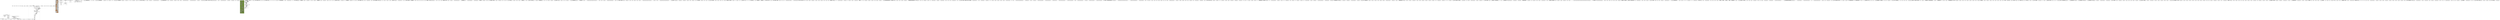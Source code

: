 digraph sched_c{
        subgraph cluster_preempt_schedule{
                label="asmlinkage void __sched preempt_schedule(void)";
                set_ti_current_thread_info[label="set_ti_current_thread_info"];
                ti_preempt_count_not_0_or_irqs_disabled[label="ti_preempt_count_not_0_or_irqs_disabled"];
                return[label="return"];
                add_preempt_count_PPREEMPT_ACTIVE[label="add_preempt_count_PPREEMPT_ACTIVE"];
                save_current_lock_depth[label="save_current_lock_depth"];
                set_current_lock_depth_neg_1[label="set_current_lock_depth_neg_1"];
                schedule[label="()"];
                restore_current_lock_depth[label="restore_current_lock_depth"];
                sub_preempt_count_PREEMPT_ACTIVE[label="sub_preempt_count_PREEMPT_ACTIVE"];
                barrier[label="()"];
                test_thread_flag_TIF_NEED_RESCHED[label="test_thread_flag_TIF_NEED_RESCHED"];
        }

	subgraph cluster_enqueue_task{
                label="enqueue_task(struct task_struct *p, prio_array_t *array)";

		sched_info_queued[label="sched_info_queued()"];
		list_add_tail[label="list_add_tail(&p->run_list, array->queue + p->prio)"];
		__set_bit[label="__set_bit(p->prio, array->bitmap)"];
		array_nr_active_inc;
		p_array_array[label="p->array = array"];

		sched_info_queued -> list_add_tail;
		list_add_tail -> __set_bit;
		__set_bit -> array_nr_active_inc;
		array_nr_active_inc -> p_array_array;
        }

        subgraph cluster_dequeue_task{
                label="dequeue_task(struct task_struct *p, prio_array_t *array)";

		array_nr_active_dec;
		list_del[label="list_del()"];
		list_empty[label="list_empty(array->queue + p->prio)"];
		__clear_bit[label="__clear_bit(p->prio, array->bitmap)"];
		end;

		array_nr_active_dec -> list_del;
		list_del -> list_empty;
		list_empty -> __clear_bit[label="is empty"];
		list_empty -> end;
		__clear_bit -> end;
        }

        subgraph cluster_default_wake_function{
		label="int default_wake_function(wait_queue_t *curr, unsigned mode, int sync, void *key)"

		get_curr_task[label="task_t *p = curr->task;"];
		try_to_wake_up[label="try_to_wake_up(p, mode, sync);"];

		get_curr_task -> try_to_wake_up;
	}

	subgraph cluster_sleep_on{
		label="sleep_on(wait_queue_head_t *q)";

		init_waitqueue_entry[label="init_waitqueue_entry(&wait, current);"];
		set_UNINTERRUPTIBLE[label="set_UNINTERRUPTIBLE"];
		spin_lock_irqsave_1[label="spin_lock_irqsave(&q->lock,flags);"];
		__add_wait_queue[label="__add_wait_queue(q, &wait);"];
		spin_unlock_1[label="spin_unlock_restore(&q->lock);"];
		schedule[label="schedule()"];
		spin_lock_irqsave_2[label="spin_lock_irqsave(&q->lock,flags);"];
		spin_unlock_2[label="spin_unlock(&q->lock);"];
		__remove_wait_queue[label="__remove_wait_queue(q, &wait);"];

		init_waitqueue_entry -> set_UNINTERRUPTIBLE;
		set_UNINTERRUPTIBLE -> spin_lock_irqsave_1;
		spin_lock_irqsave_1 -> __add_wait_queue;
		__add_wait_queue -> spin_unlock_1;
		spin_unlock_1 -> schedule;
		schedule -> spin_lock_irqsave_2;
		spin_lock_irqsave_2 -> __remove_wait_queue;
		__remove_wait_queue -> spin_unlock_2;
	}

	subgraph cluster_sleep_on_timeout{
		label="sleep_on_timeout(wait_queue_head_t *q, long timeout)";

		init_waitqueue_entry[label="init_waitqueue_entry(&wait, current);"];
		set_UNINTERRUPTIBLE[label="set_UNINTERRUPTIBLE"];
		spin_lock_irqsave_1[label="spin_lock_irqsave(&q->lock,flags);"];
		__add_wait_queue[label="__add_wait_queue(q, &wait);"];
		spin_unlock_1[label="spin_unlock_restore(&q->lock);"];
		schedule_timeout[label="schedule_timeout()"];
		spin_lock_irqsave_2[label="spin_lock_irqsave(&q->lock,flags);"];
		spin_unlock_2[label="spin_unlock(&q->lock);"];
		__remove_wait_queue[label="__remove_wait_queue(q, &wait);"];

		init_waitqueue_entry -> set_UNINTERRUPTIBLE;
		set_UNINTERRUPTIBLE -> spin_lock_irqsave_1;
		spin_lock_irqsave_1 -> __add_wait_queue;
		__add_wait_queue -> spin_unlock_1;
		spin_unlock_1 -> schedule_timeout;
		schedule_timeout -> spin_lock_irqsave_2;
		spin_lock_irqsave_2 -> __remove_wait_queue;
		__remove_wait_queue -> spin_unlock_2;
	}

	subgraph cluster__wake_up_locked{
		label="__wake_up_locked(wait_queue_head_t *q, unsigned int mode,int nr_exclusive, void *key)";

		__wake_up_common[label="__wake_up_common(q, mode, 1, 0, NULL);"];
	}

	subgraph cluster__wake_up_common{
		label="void __wake_up_common(wait_queue_head_t *q, unsigned int mode,int nr_exclusive, int sync, void *key)";

		list_for_each_safe[label="list_for_each_safe(tmp, next, &q->task_list)"];
		list_entry[label="get wait_queue_t \llist_entry(tmp, wait_queue_t, task_list);"];
		call_wait_queue_t_func_and_WQ_FLAG_EXCLUSIVE_set_and_dec_nr_exclusive_null[label="call_wait_queue_t_func_and_WQ_FLAG_EXCLUSIVE_set_and_dec_nr_exclusive_null"];
		return[label="return"];

		list_for_each_safe -> return;
		list_for_each_safe -> list_entry;
		list_entry -> call_wait_queue_t_func_and_WQ_FLAG_EXCLUSIVE_set_and_dec_nr_exclusive_null;
		call_wait_queue_t_func_and_WQ_FLAG_EXCLUSIVE_set_and_dec_nr_exclusive_null -> return;
	}

	subgraph cluster___wake_up_sync{
		label="void __wake_up_sync(wait_queue_head_t *q, unsigned int mode, int nr_exclusive)";

		nr_exclusive[label="nr_exclusive_null"];
		clean_sync[label="clean_sync"];

		spin_lock_irqsave_q_lock[label="spin_lock_irqsave_q_lock"];
		__wake_up_common[label="__wake_up_common(q, mode, nr_exclusive, sync, NULL);"];
		spin_unlock_irqsave_q_lock[label="spin_unlock_irqsave_q_lock"];

		spin_lock_irqsave_q_lock -> __wake_up_common;
		__wake_up_common -> spin_unlock_irqsave_q_lock;
	}

	subgraph cluster___wake_up_locked{
		label="void __wake_up_locked(wait_queue_head_t *q, unsigned int mode)";

		__wake_up_common[label="__wake_up_common(q, mode, 1, 0, NULL);"];
	}

	subgraph cluster_complete{
		label="void fastcall complete(struct completion *x)";
		lock_x_wait_lock[label="lock_x_wait_lock"];
		inc_x_done[label="inc_x_done"];
		__wake_up_common_x_wait_TASK_UNINTERRUPTIBLE_or_TASK_INTERRUPTIBLE_1_0_NULL[label="__wake_up_common_x_wait_TASK_UNINTERRUPTIBLE_or_TASK_INTERRUPTIBLE_1_0_NULL"];
		unlock_x_wait_lock[label="unlock_x_wait_lock"];
	}

	subgraph cluster_complete_all{
		label="void fastcall complete_all(struct completion *x)";
		lock_x_wait_lock[label="lock_x_wait_lock"];
		x_done_self_add_UNIT_MAX_divide_2[label="x_done_self_add_UNIT_MAX_divide_2"];
		__wake_up_common_x_wait_TASK_UNINTERRUPTIBLE_or_TASK_INTERRUPTIBLE_0_0_NULL[label="__wake_up_common_x_wait_TASK_UNINTERRUPTIBLE_or_TASK_INTERRUPTIBLE_0_0_NULL"];
		unlock_x_wait_lock[label="unlock_x_wait_lock"];
	}

	subgraph cluster_wait_for_completion{
		label="void fastcall __sched wait_for_completion(struct completion *x)";
		might_sleep[label="might_sleep ()"];
		lock_x_wait_lock[label="lock_x_wait_lock"];
		x_done_null[label="x_done_null"];
		DECLARE_WAITQUEUE[label="DECLARE_WAITQUEUE (wait,current)"];
		set_wait_flags_WQ_FLAG_EXCLUSIVE[label="set_wait_flags_WQ_FLAG_EXCLUSIVE"];
		__add_wait_queue_tail_x_wait_wait[label="__add_wait_queue_tail_x_wait_wait"];
		__set_current_state_TASK_UNINTERRUPTIBLE[label="__set_current_state_TASK_UNINTERRUPTIBLE"];
		unlock_x_wait_lock[label="unlock_x_wait_lock"];
		schedule[label="schedule ()"];
		lock_x_wait_lock[label="lock_x_wait_lock"];
		x_done_not_null[label="x_done_not_null"];
		__remove_wait_queue_x_wait_wait[label="__remove_wait_queue_x_wait_wait"];
		dec_x_done[label="dec_x_done"];
		unlock_x_wait_lock[label="unlock_x_wait_lock"];
	}

	subgraph cluster_preempt_schedule_irq{
		label="asmlinkage void __sched preempt_schedule_irq(void)";
		set_ti_current_thread_info[label="set_ti_current_thread_info"];
		add_preempt_count_PREEMPT_ACTIVE[label="add_preempt_count_PREEMPT_ACTIVE"];
		CONFIG_PREEMPT_BKL[label="CONFIG_PREEMPT_BKL"];
		set_saved_lock_depth_current_lock_depth[label="set_saved_lock_depth_current_lock_depth"];
		set_current_lock_depth_neg_1[label="set_current_lock_depth_neg_1"];
		local_irq_enalbe[label="local_irq_enalbe ()"];
		schedule[label="schedule ()"];
		local_irq_disable[label="local_irq_disable ()"];
		CONFIG_PREEMPT_BKL_1[label="CONFIG_PREEMPT_BKL"];
		set_current_lock_depth_saved_lock_depth[label="set_current_lock_depth_saved_lock_depth"];
		sub_preempt_count_PREEMPT_ACTIVE[label="sub_preempt_count_PREEMPT_ACTIVE"];
		barrier[label="barrier ()"];
		test_thread_flag_TIF_NEED_RESCHED[label="test_thread_flag_TIF_NEED_RESCHED"];
	}

	subgraph cluster_account_user_time{
		label="void account_user_time(struct task_struct *p, cputime_t cputime)";
		set_cpustat_kstat_this_cpu_cpustat[label="set_cpustat_kstat_this_cpu_cpustat"];
		set_p_utime_cputime_add_p_utime_cputime[label="set_p_utime_cputime_add_p_utime_cputime"];
		TASK_NICE_p_great_0[label="TASK_NICE_p_great_0"];
		set_cpustat_nice_cputime64_add_cpustat_nice_cputime_to_cputime64_cputime[label="set_cpustat_nice_cputime64_add_cpustat_nice_cputime_to_cputime64_cputime"];
		set_cpustat_user_cputime64_add_cpustat_user_cputime_to_cputime64_cputime[label="set_cpustat_user_cputime64_add_cpustat_user_cputime_to_cputime64_cputime"];
	}

	subgraph cluster_account_system_time{
		label="void account_system_time(struct task_struct *p, int hardirq_offset,cputime_t cputime)";
		set_cpustat_kstat_this_cpu_cpustat_1[label="set_cpustat_kstat_this_cpu_cpustat"];
		set_rq_this_rq[label="set_rq_this_rq"];
		set_p_stime_cputime_add_p_stiem_cputime[label="set_p_stime_cputime_add_p_stiem_cputime"];
		hardirq_count_sub_hardirq_offset_not_0[label="hardirq_count_sub_hardirq_offset_not_0"];
		set_cpustat_irq_cputime64_add_cpustat_irq_cputime_to_cputime64_cputime[label="set_cpustat_irq_cputime64_add_cpustat_irq_cputime_to_cputime64_cputime"];
		softirq_count_not_null[label="softirq_count_not_null"];
		set_cpustat_softirq_cputime64_add_cpustat_softirq_cputime_to_cputime64_cputime[label="set_cpustat_softirq_cputime64_add_cpustat_softirq_cputime_to_cputime64_cputime"];
		p_not_eq_rq_idle[label="p_not_eq_rq_idle"];
		set_cpustat_system_cputime64_add_cpustat_system_cputime_to_cputime64_cputime[label="set_cpustat_system_cputime64_add_cpustat_system_cputime_to_cputime64_cputime"];
		atomic_read_rq_nr_iowait_great_0[label="atomic_read_rq_nr_iowait_great_0"];
		set_cpustat_iowait_cputime64_add_cpustat_iowait_cputime_to_cputime64_cputime[label="set_cpustat_iowait_cputime64_add_cpustat_iowait_cputime_to_cputime64_cputime"];
		set_cpustat_idle_cputime64_add_cpustat_idle_cputime_to_cputime64_cputime[label="set_cpustat_idle_cputime64_add_cpustat_idle_cputime_to_cputime64_cputime"];
		acct_update_integrals_p[label="acct_update_integrals_p"];
		update_mem_hiwater[label="update_mem_hiwater_p"];
	}

	subgraph cluster_scheduler_tick{
		size="10,12";
		ratio=filled;
		bgcolor=darkolivegreen4;
		node[style=filled,shape=box,fillcolor=gray];
		timestamp_last_tick;
		swap_process[label="swap process"];
		set_TIF_NEED_RESCHED_swap[label="set TIF_NEED_RESCHED"];
		set_TIF_NEED_RESCHED_normal[label="set TIF_NEED_RESCHED"];
		hyper_threading;
		replace[label="haven't replace"];
		lock_rq[label="lock_rq"];
		descrease_time[shape=record,label="{{<f0>realtime|<f1>normal}}"];
		descrease_time_fifo[label="descrease_time"];
		descrease_time_normal[label="descrease_time"];
		effective_prio[label="effective_prio()"];
		
		fifo_rr[shape=record,label="{{<f0>FIFO|<f1>RR}}"];
		nothing[label="nothing to do"];
		move_tail[label="move to tail if 0"];
		dequeue_task[label="dequeue_task()"];
		reset_clean_time[label="reset timeslice and clean first_time,"];
		set_expired_timestamp[label="set expired_timestamp"];
		insert_active_expired[label="insert active or expired,\lTASK_INTERACTIVE,\lEXPIRED_STARVING"];
		timesile_granularity[label="TIMESILE_GRANULARITY"];
		unlock_rq[label="unlock_rq"];
		reblance_tick[label="reblance_tick()"];
		
		timestamp_last_tick -> swap_process;
		swap_process -> replace;
		replace -> lock_rq;
		lock_rq -> descrease_time;
		
		descrease_time:f0 -> fifo_rr;
		fifo_rr:f0:s -> nothing;
		fifo_rr:f1 -> descrease_time_fifo;
		descrease_time_fifo -> move_tail;
		
		unlock_rq -> reblance_tick;
		swap_process -> set_TIF_NEED_RESCHED_swap[label="is swap"];
		set_TIF_NEED_RESCHED_swap -> hyper_threading;
		hyper_threading -> reblance_tick;
		nothing -> unlock_rq;
		move_tail -> unlock_rq;
		
		descrease_time:f1 -> descrease_time_normal;
		descrease_time_normal -> timesile_granularity;
		descrease_time_normal -> dequeue_task[label="timeout"];
		dequeue_task -> set_TIF_NEED_RESCHED_normal;
		set_TIF_NEED_RESCHED_normal -> effective_prio;
		effective_prio -> reset_clean_time;
		reset_clean_time -> set_expired_timestamp;
		set_expired_timestamp -> insert_active_expired;
		insert_active_expired -> unlock_rq;
		timesile_granularity -> unlock_rq;
	}

	subgraph cluster_this_rq{
		label="#define this_rq()";
		__get_cpu_var[label="(&__get_cpu_var(runqueues))"];
	}

	subgraph cluster_sched_fork{
		label="void fastcall sched_fork(task_t *p)";
		set_p_state_TASK_RUNNING[label="set_p_state_TASK_RUNNING"];
		INIT_LIST_HEAD_p_run_list[label="INIT_LIST_HEAD_p_run_list"];
		clear_p_array[label="clear_p_array"];
		lock_p_switch_lock[label="lock_p_switch_lock"];
		memset_p_sched_info[label="memset_p_sched_info"];
		set_p_thread_info_preempt_count_1[label="set_p_thread_info_preempt_count_1"];
		local_irq_disable[label="local_irq_disable"];
		set_p_time_slice_current_time_slice_add_1_move_right_1[label="set_p_time_slice_current_time_slice_add_1_move_right_1"];
		set_p_first_time_slice_1[label="set_p_first_time_slice_1"];
		current_time_slice_self_move_right_1[label="current_time_slice_self_move_right_1"];
		set_p_timestamp_sched_clock[label="set_p_timestamp_sched_clock"];
		current_time_slice_null[label="current_time_slice_null"];
		set_current_time_slice_1[label="set_current_time_slice_1"];
		preempt_disable[label="preempt_disable ()"];
		scheduler_tick[label="scheduler_tick ()"];
		local_irq_enable[label="local_irq_enable ()"];
		preempt_enable[label="preempt_enable ()"];
		local_irq_enable_1[label="local_irq_enable ()"];
	}

	subgraph cluster_try_to_wake_up{
		label="try_to_wake_up(p, stat, sync)";
		bgcolor=gray;
		size="10,10";
		ratio=filled;
		node[style=filled,shape=box,fillcolor=darkorange1];
		
		task_rq_lock[label="task_rq_lock()\ldisable irq and lock rq"];
		mask[label="cmp with mask of process states"];
		set_TASK_RUNNING[label="set TASK_RUNNING;"];
		array[label="task-\>array"];
		task_rq_unlock[label="task_rq_unlock()\lenable irq and unlock rq"];
		move_to_cpu[label="move to cpu"];
		uninterruptible[label="nr_uninterruptible--\lp-\>actived=-1"];
		resched_task[shape=record,label="{resched_task()|{uniprocessor|multiprocessor}}"];

		subgraph cluster_active_task{
			label= "active_task()";
			sched_clock[label="sched_clock()"];
			recalc_task_prio[label="recalc_task_prio()"];
			p_actived[label="p-\>actived"];
			timestamp[label="timestamp"];
			insert_active_list[label="insert active list"];

			sched_clock -> recalc_task_prio;
			recalc_task_prio -> p_actived;
			p_actived -> timestamp;
			timestamp -> insert_active_list;
                }
                

		task_rq_lock -> mask;
		mask -> task_rq_unlock[label="correspond"];
		mask -> array;
		array -> set_TASK_RUNNING;
		array -> move_to_cpu[label="NULL"];
		move_to_cpu -> uninterruptible[label="is UNINTRRUPT"];
		uninterruptible -> sched_clock;
		move_to_cpu -> sched_clock;
		insert_active_list -> resched_task[label="is local cpu or sync=1"];
		insert_active_list -> set_TASK_RUNNING;
		resched_task -> set_TASK_RUNNING;
		set_TASK_RUNNING -> task_rq_unlock;
	}

	subgraph cluster_recalc_task_prio{
		label="recalc_task_prio(p,now)";
		size="16,10";
		ratio=filled;

		node[style=filled,shape=box,fillcolor=gray];
		sleep_time_min[label="sleep_time = min(now - p->timestamp, 10^9)"];
		effective_prio[label="effective_prio()"];
		p_sleep_avg[label="p->sleep_avg = 900"];
		CURRENT_BONUSE[label="CURRENT_BONUSE for bonuse"];
		sleep_time_0[label="sleep_time = 0"];
		sleep_avg_reach_the_limit[label="sleep_avg reach the limit"];
		
		uninterruptible_not_thread[shape=hexagon,label="uninterruptible and \lnot kernel thread"];
		add_sleep_time_avg[label="add sleep_time to sleep_avg"];
		add_and_greater[shape=diamond,label="sleep_time+sleep_avg"];
		set_sleep_avg_lmt[label="set sleep_avg limit\land sleep_time 0"];
		limit_sleep_avg[label="sleep_avg under 1000"];
		
		sleep_time_min -> effective_prio[decorate=true,label="smaller than 0"];
		sleep_time_min -> p_sleep_avg[decorate=true,label="kernel thread, \lTASK_UNINTERRUPTIBLE,\lsleep time limit"];
		p_sleep_avg -> effective_prio;
		sleep_time_min -> CURRENT_BONUSE;
		CURRENT_BONUSE -> uninterruptible_not_thread;
		uninterruptible_not_thread -> sleep_avg_reach_the_limit[label="true"];
		sleep_avg_reach_the_limit -> sleep_time_0[label="true"];
		sleep_avg_reach_the_limit -> add_and_greater[label="false"];
		add_and_greater -> set_sleep_avg_lmt[label="greater limit"];
		add_and_greater -> add_sleep_time_avg;
		uninterruptible_not_thread -> add_sleep_time_avg[label="false"];
		sleep_time_0 -> add_sleep_time_avg;
		// sleep_time_0 -> set_sleep_avg_lmt[decorate=true,label="sleep_time+p->slep_avg \lnot smaller than limit"];
		set_sleep_avg_lmt -> add_sleep_time_avg;
		add_sleep_time_avg -> limit_sleep_avg;
		limit_sleep_avg -> effective_prio;
	}

	subgraph cluster_schedule{
		label="schedule()";
		size="10,18";
		ratio=filled;
		
		node[style=filled, shape = box, margin="0.05,0.005",
		     height="0.1",width="0.1"];

		     exiting_atomic;
		     dump_stack[label="dump_stack()"];
		     dump_stack_1[label="dump_stack()"];
		     profile_hit[label="profile_hit()"];
		     preempt_disable[label="preempt_disable()"];
		     
		     release_kernel_lock[label="release_kernel_lock()"];
		     idle_running;
		     
		     sched_clock[label="calc cpu time, limit in 1s"];
		     schedstat_inc_rq_sched_cnt;
		     
		     disable_irq_lock[label="disalbe_irq, lock rq"];
		     PF_DEAD[label="check PF_DEAD, set EXIT_DEAD"];
		     deactivate_task[label="deactivate_task"];
		     set_task_running[label="set TASK_RUNNING"];
		     dependent_sleeper[label="dependent_sleeper()"];
		     idle_balance[label="idle_balance()"];
		     exch_active_expired[label="switch active and expired"];
		     search_process[label="search process by bitmask"];
		     add_sleeptime[label="add sleeptime"];
		     add_all_time[label="add all time"];
		     add_fraction_time[label="add fraction time"];
		     prefect;
		     clear_TIF_NEED_RESCHED[label="clear TIF NEED RESCHED"];
		     rcq_qsctr_inc;
		     substract_sleeptime[label="substract sleeptime"];
		     set_timestamps[label="set timestamps"];
		     same_process[label="same process"];
		     context_switch[label="context_switch()"];
		     set_prev_mm[label="set prev_mm field"];
		     barrier[label="barrier()"];
		     finish_task_switch[label="finish_task_switch()"];
		     
		     exiting_atomic -> dump_stack[color=red];
		     exiting_atomic -> profile_hit;
		     profile_hit -> preempt_disable;
		     preempt_disable -> release_kernel_lock;
		     release_kernel_lock -> idle_running;
		     idle_running -> schedstat_inc_rq_sched_cnt;
		     idle_running -> dump_stack_1[color=red];
		     schedstat_inc_rq_sched_cnt -> sched_clock;
		     sched_clock -> disable_irq_lock;
		     disable_irq_lock -> PF_DEAD;
		     PF_DEAD -> deactivate_task[label="NOT TASK_RUNNINT\land not preempt in kernel mode"];
		     deactivate_task -> set_task_running[label="not signal pend \land in TASK_INTERRUPTIBLE"];
		     set_task_running -> dependent_sleeper[label="have processes in rq"];
		     dependent_sleeper -> exch_active_expired[label="haven't processes in active"];
		     dependent_sleeper -> search_process[label="have processes in active"];
		     set_task_running -> idle_balance[label="haven't processes in rq"];
		     idle_balance -> exch_active_expired[label="haven't processes in active"];
		     idle_balance -> search_process[label="have processes in active"];
		     exch_active_expired -> search_process;
		     search_process -> add_sleeptime;
		     add_sleeptime -> add_all_time[label="by intr or defer"];
		     add_sleeptime -> add_fraction_time[label="by sys call"];
		     
		     add_all_time -> prefect;
		     add_fraction_time -> prefect;
		     prefect -> clear_TIF_NEED_RESCHED;
		     clear_TIF_NEED_RESCHED -> rcq_qsctr_inc;
		     rcq_qsctr_inc -> substract_sleeptime;
		     substract_sleeptime -> set_timestamps;
		     set_timestamps -> same_process;
		     same_process -> context_switch[label="not the same"];
		     same_process -> barrier;
		     context_switch -> set_prev_mm;
		     set_prev_mm -> barrier;
		     barrier -> finish_task_switch;
        }

        subgraph cluster_task_rq_lock{
                label="static inline runqueue_t *task_rq_lock(task_t *p, unsigned long *flags)";
                local_irq_save[label="local_irq_save"];
                set_rq_task_rq_p[label="set_rq_task_rq_p"];
                lock_rq_lock[label="lock_rq_lock"];
                rq_not_eq_task_rq_p[label="rq_not_eq_task_rq_p"];
                unlock_rq_lock[label="unlock_rq_lock"];
                goto_repeat_lock_task[label="goto_repeat_lock_task"];
                return_rq[label="return_rq"];
        }

        subgraph cluster_task_rq_unlock{
                label="static inline void task_rq_unlock(runqueue_t *rq, unsigned long *flags)";
                unlock_rq_lock[label="unlock_rq_lock"];
        }

        subgraph cluster_show_schedstat{
                label="static int show_schedstat(struct seq_file *seq, void *v)";
                for_each_onlone_cpu_cpu[label="for_each_onlone_cpu_cpu"];
                set_rq_cpu_rq_cpu[label="set_rq_cpu_rq_cpu"];
                seq_printf_seq[label="seq_printf_seq"];
        }

        subgraph cluster_schedstat_open{
                label="static int schedstat_open(struct inode *inode, struct file *file)";
                set_size_PAGE_SIZE_multi_1_add_num_online_cpus_div_32[label="set_size_PAGE_SIZE_multi_1_add_num_online_cpus_div_32"];
                set_buf_kmalloc_size[label="set_buf_kmalloc_size"];
                set_res_set_single_open_file_show_schedstat_NULL[label="set_res_set_single_open_file_show_schedstat_NULL"];
                res_null[label="res_null"];
                set_m_file_private_data[label="set_m_file_private_data"];
                set_m_buf_buf[label="set_m_buf_buf"];
                set_m_size_size[label="set_m_size_size"];
                kfree_buf[label="kfree_buf"];
                return_res[label="return_res"];
        }

        subgraph cluster_this_rq_lock{
                label="static inline runqueue_t *this_rq_lock(void)";
                local_irq_disable[label="local_irq_disable"];
                set_rq_this_rq[label="set_rq_this_rq"];
                lock_rq_lock[label="lock_rq_lock"];
                return_rq[label="return_rq"];
        }

        subgraph cluster_cpu_and_siblings_are_idle{
                label="static int cpu_and_siblings_are_idle(int cpu)";
                for_each_cpu_mask_sib_cpu_sibling_map_cpu[label="for_each_cpu_mask_sib_cpu_sibling_map_cpu"];
                idle_cpu_sib[label="idle_cpu_sib"];
                return_0[label="return_0"];
                return_1[label="return_1"];
        }

        subgraph cluster_sched_info_dequeued{
                label="static inline void sched_info_arrive(task_t *t)";
                set_t_sched_info_last_queued_0[label="set_t_sched_info_last_queued_0"];
        }

        subgraph cluster_sched_info_arrive{
                label="static inline void sched_info_arrive(task_t *t)";
                set_now_jiffies[label="set_now_jiffies"];
                set_diff_0[label="set_diff_0"];
                set_rq_task_rq_t[label="set_rq_task_rq_t"];
                t_sched_info_last_queued[label="t_sched_info_last_queued"];
                set_diff_now_sub_t_sched_info_last_queued[label="set_diff_now_sub_t_sched_info_last_queued"];
                sched_info_dequeued_t[label="sched_info_dequeued_t"];
                t_sched_info_run_delay_self_add_diff[label="t_sched_info_run_delay_self_add_diff"];
                set_t_sched_9nfo_last_arrival_now[label="set_t_sched_9nfo_last_arrival_now"];
                inc_t_sched_info_pcnt[label="inc_t_sched_info_pcnt"];
                rq_null[label="rq_null"];
                return[label="return"];
                rq_rq_sched_info_run_delay_self_add_diff[label="rq_rq_sched_info_run_delay_self_add_diff"];
                inc_rq_rq_sched_info_pcnt[label="inc_rq_rq_sched_info_pcnt"];
        }

        subgraph cluster_sched_info_queued{
                label="static inline void sched_info_queued(task_t *t)";
                t_sched_info_last_queued_null[label="t_sched_info_last_queued_null"];
                set_t_sched_info_last_queued_jiffies[label="set_t_sched_info_last_queued_jiffies"];
        }

        subgraph cluster_sched_info_depart{
                label="static inline void sched_info_depart(task_t *t)";
                rq_task_rq_t[label="rq_task_rq_t"];
                set_diff_jiffies_sub_t_sched_info_last_arrival[label="set_diff_jiffies_sub_t_sched_info_last_arrival"];
                t_sched_info_cpu_time_self_add_diff[label="t_sched_info_cpu_time_self_add_diff"];
                rq_not_null[label="rq_not_null"];
                rq_rq_sched_info_cpu_time_self_add_diff[label="rq_rq_sched_info_cpu_time_self_add_diff"];
        }

        subgraph cluster_sched_info_switch{
                label="static inline void sched_info_switch(task_t *prev, task_t *next)";
                set_rq_task_rq_prev[label="set_rq_task_rq_prev"];
                prev_not_eq_rq_idle[label="prev_not_eq_rq_idle"];
                sched_info_depart_prev[label="sched_info_depart_prev"];
                next_not_eq_rq_idle[label="next_not_eq_rq_idle"];
                sched_info_arrive_next[label="sched_info_arrive_next"];
        }

        subgraph cluster_requeue_task{
                lable="static void requeue_task(struct task_struct *p, prio_array_t *array)";
                list_move_tail_p_run_list_array_queue_add_p_prio[label="list_move_tail_p_run_list_array_queue_add_p_prio"];
        }

        subgraph cluster_enqueue_task_head{
                label="static inline void enqueue_task_head(struct task_struct *p, prio_array_t *array)";
                list_add_p_run_list_array_queue_add_p_prio[label="list_add_p_run_list_array_queue_add_p_prio"];
                __set_bit_p_prio_array_bitmap[label="__set_bit_p_prio_array_bitmap"];
                inc_array_nr_active[label="inc_array_nr_active"];
                set_p_array_array[label="set_p_array_array"];
        }

        subgraph cluster_effective_prio{
                label="static int effective_prio(task_t *p)";
                rt_task_p[label="rt_task_p"];
                return_p_prio[label="return_p_prio"];
                set_bonusCURRENT_BONUS_p_sub_MAX_BONUS_div_2[label="set_bonusCURRENT_BONUS_p_sub_MAX_BONUS_div_2"];
                set_prio_p_static_prio_sub_bonus[label="set_prio_p_static_prio_sub_bonus"];
                prio_small_MAX_RT_PRIO[label="prio_small_MAX_RT_PRIO"];
                set_prio_MAX_RT_PRIO[label="set_prio_MAX_RT_PRIO"];
                prio_great_MAX_PRIO_sub_1[label="prio_great_MAX_PRIO_sub_1"];
                set_prio_MAX_PRIO_sub_1[label="set_prio_MAX_PRIO_sub_1"];
                return_prio[label="return_prio"];
        }

        subgraph cluster___activate_task{
                label="static inline void __activate_task(task_t *p, runqueue_t *rq)";
                enqueue_task_p_rq_active[label="enqueue_task_p_rq_active"];
                inc_rq_nr_running[label="inc_rq_nr_running"];
        }

        subgraph cluster___activate_idle_task{
                label="static inline void __activate_idle_task(task_t *p, runqueue_t *rq)";
                enqueue_task_head_p_rq_active[label="enqueue_task_head_p_rq_active"];
                inc_rq_nr_running[label="inc_rq_nr_running"];
        }

        subgraph cluster_activate_task{
                label="static void activate_task(task_t *p, runqueue_t *rq, int local)";
                set_now_sched_clock[label="set_now_sched_clock"];
                CONFIG_SMP[label="CONFIG_SMP"];
                local_null[label="local_null"];
                set_this_rq_this_rq[label="set_this_rq_this_rq"];
                set_now_now_sub_this_rq_timestamp_last_tick_add_rq_timestamp_last_tick[label="set_now_now_sub_this_rq_timestamp_last_tick_add_rq_timestamp_last_tick"];
                recalc_task_prio_p_now[label="recalc_task_prio_p_now"];
                p_activated_null[label="p_activated_null"];
                in_interrupt[label="in_interrupt"];
                set_p_activated_2[label="set_p_activated_2"];
                set_p_activated_1[label="set_p_activated_1"];
                set_p_timestamp_now[label="set_p_timestamp_now"];
                __activate_task_p_rq[label="__activate_task_p_rq"];
        }

        subgraph cluster_deactivate_task{
                label="static void deactivate_task(struct task_struct *p, runqueue_t *rq)";
                dec_rq_nr_running[label="dec_rq_nr_running"];
                dequeue_task_p_p_array[label="dequeue_task_p_p_array"];
                clear_p_array[label="clear_p_array"];
        }

        subgraph cluster_resched_task{
                label="static void resched_task(task_t *p)";
                CONFIG_SMP[label="CONFIG_SMP"];
                set_nrpolling_test_tsk_thread_flag_p_TIF_POLLING_NRFLAG[label="set_nrpolling_test_tsk_thread_flag_p_TIF_POLLING_NRFLAG"];
                set_need_resched_test_and_set_tsk_thread_flag_p_TIF_NEED_RESCHED[label="set_need_resched_test_and_set_tsk_thread_flag_p_TIF_NEED_RESCHED"];
                nrpolling_self_or_test_tsk_thread_flag_p_TIF_POLLING_NRFLAG[label="nrpolling_self_or_test_tsk_thread_flag_p_TIF_POLLING_NRFLAG"];
                need_resched_null_and_nrpolling_null_and_task_cpu_p_not_eq_smp_processor_id[label="need_resched_null_and_nrpolling_null_and_task_cpu_p_not_eq_smp_processor_id"];
                smp_send_reschedule_task_cpu_p[label="smp_send_reschedule_task_cpu_p"];
                set_tsk_need_resched_p[label="set_tsk_need_resched_p"];
        }

        subgraph cluster_task_curr{
                label="inline int task_curr(const task_t *p)";
                return_cpu_curr_task_cpu_p_eq_p[label="return_cpu_curr_task_cpu_p_eq_p"];
        }

        subgraph cluster_migrate_task{
                label="static int migrate_task(task_t *p, int dest_cpu, migration_req_t *req)";
                set_rq_task_rq_p[label="set_rq_task_rq_p"];
                p_array_null_and_task_running_rq_p_null[label="p_array_null_and_task_running_rq_p_null"];
                set_task_cpu_p_dest_cpu[label="set_task_cpu_p_dest_cpu"];
                return_0[label="return_0"];
                init_completion_req_done[label="init_completion_req_done"];
                req_type_REQ_MOVE_TASK[label="req_type_REQ_MOVE_TASK"];
                set_req_task_p[label="set_req_task_p"];
                req_dest_cpu_dest_cpu[label="req_dest_cpu_dest_cpu"];
                list_add_req_list_rq_migration_queue[label="list_add_req_list_rq_migration_queue"];
                return_1[label="return_1"];
        }

        subgraph cluster_wait_task_inactive{
                label="void wait_task_inactive(task_t * p)";
                set_rq_task_rq_lock_p[label="set_rq_task_rq_lock_p"];
                p_array_or_task_running_rq_p[label="p_array_or_task_running_rq_p"];
                set_preempted_task_running_rq_q[label="set_preempted_task_running_rq_q"];
                task_rq_unlock_rq[label="task_rq_unlock_rq"];
                cpu_relax[label="cpu_relax"];
                preempted_not_Null[label="preempted_not_Null"];
                yield[label="yield"];
                goto_repeat[label="goto_repeat"];
                task_rq_unlock_rq[label="task_rq_unlock_rq"];
        }

        subgraph cluster_kick_process{
                label="void kick_process(task_t *p)";
                preempt_disable[label="preempt_disable"];
                set_cpu_task_cpu_p[label="set_cpu_task_cpu_p"];
                cpu_not_eq_smp_processor_id_and_task_curr_p[label="cpu_not_eq_smp_processor_id_and_task_curr_p"];
                smp_send_reschedule_cpu[label="smp_send_reschedule_cpu"];
                preempt_enable[label="preempt_enable"];
        }

        subgraph cluster_source_load{
                label="static inline unsigned long source_load(int cpu)";
                set_rq_cpu_rq_cpu[label="set_rq_cpu_rq_cpu"];
                rq_nr_running_multi_SCHED_LOAD_SCALE[label="rq_nr_running_multi_SCHED_LOAD_SCALE"];
                return_min_rq_cpu_load_load_now[label="return_min_rq_cpu_load_load_now"];
        }

        subgraph cluster_target_load{
                label="static inline unsigned long target_load(int cpu)";
                rq_cpu_rq_cpu[label="rq_cpu_rq_cpu"];
                load_now_rq_nr_running_multi_SCHED_LOAD_SCALE[label="load_now_rq_nr_running_multi_SCHED_LOAD_SCALE"];
                return_max_rq_cpu_load_load_now[label="return_max_rq_cpu_load_load_now"];
        }

        subgraph cluster_wake_idle{
                label="static int wake_idle(int cpu, task_t *p)";
                ARCH_HAS_SCHED_WAKE_IDLE[label="ARCH_HAS_SCHED_WAKE_IDLE"];
                idle_cpu_cpu[label="idle_cpu_cpu"];
                return_cpu[label="return_cpu"];
                for_each_domain_cpu_sd[label="for_each_domain_cpu_sd"];
                sd_flags_SD_WAKE_IDLE_set[label="sd_flags_SD_WAKE_IDLE_set"];
                cpus_and_tmp_sd_span_cpu_online_map[label="cpus_and_tmp_sd_span_cpu_online_map"];
                cpus_and_tmp_tmp_p_cpus_allowed[label="cpus_and_tmp_tmp_p_cpus_allowed"];
                for_each_cpu_mask_i_tmp[label="for_each_cpu_mask_i_tmp"];
                idle_cpu_i[label="idle_cpu_i"];
                return_i[label="return_i"];
                return_cpu[label="return_cpu"];
        }

        subgraph cluster_wake_up_process{
                label="int fastcall wake_up_process(task_t * p)";
                try_to_wake_up_p_TASK_STOPPED_TASK_TRACED_OR_TASK_INTERRUPTIBLE_TASK_UNINTERRUPTIBLE_0[label="try_to_wake_up_p_TASK_STOPPED_TASK_TRACED_OR_TASK_INTERRUPTIBLE_TASK_UNINTERRUPTIBLE_0"];
        }

        subgraph cluster_wake_up_state{
                label="int fastcall wake_up_state(task_t *p, unsigned int state)";
                return_try_to_wake_up_p_state_0[label="return_try_to_wake_up_p_state_0"];
        }

        subgraph cluster_wake_up_new_task{
                label="void fastcall wake_up_new_task(task_t * p, unsigned long clone_flags)";
                set_rq_task_rq_lock_[label="set_rq_task_rq_lock_"];
                set_cpu_task_cpu_p[label="set_cpu_task_cpu_p"];
                set_this_cpu_smp_processor_id[label="set_this_cpu_smp_processor_id"];
                set_p_sleep_avg_JIFFIES_TO_NS_CURRENT_BONUS_p_multi_CHILD_PENALTY_div_100_multi_MAX_SLEEP_AVG_div_MAX_BONUS[label="set_p_sleep_avg_JIFFIES_TO_NS_CURRENT_BONUS_p_multi_CHILD_PENALTY_div_100_multi_MAX_SLEEP_AVG_div_MAX_BONUS"];
                set_p_prio_effective_prio_p[label="set_p_prio_effective_prio_p"];
                cpu_not_eq_this_cpu[label="cpu_not_eq_this_cpu"];
                clone_flags_CLONE_VM_set[label="clone_flags_CLONE_VM_set"];
                current_array_null[label="current_array_null"];
                __activate_task_p_rq[label="__activate_task_p_rq"];
                set_p_prio_current_prio[label="set_p_prio_current_prio"];
                list_add_tail_p_run_list_current_run_list[label="list_add_tail_p_run_list_current_run_list"];
                set_array_current_array[label="set_array_current_array"];
                inc_p_array_nr_active[label="inc_p_array_nr_active"];
                inc_rq_nr_running[label="inc_rq_nr_running"];
                set_need_resched[label="set_need_resched"];
                __activate_task_p_rq[label="__activate_task_p_rq"];
                set_this_rq_rq[label="set_this_rq_rq"];
                this_rq_cpu_rq_this_cpu[label="this_rq_cpu_rq_this_cpu"];
                set_p_timestamp_p_timestamp_sub_this_rq_timestamp_last_tick_add_rq_timestamp_last_tick[label="set_p_timestamp_p_timestamp_sub_this_rq_timestamp_last_tick_add_rq_timestamp_last_tick"];
                __activate_task_p_rq[label="__activate_task_p_rq"];
                TASK_PREEMPTS_CURR_p_rq[label="TASK_PREEMPTS_CURR_p_rq"];
                resched_task_rq_curr[label="resched_task_rq_curr"];
                task_rq_unlock_rq[label="task_rq_unlock_rq"];
                this_rq_task_rq_lock[label="this_rq_task_rq_lock"];
                set_current_sleep_avg_JIFFIES_TO_NS_CURRENT_BONUS_current_multi_PARENT_PENALTY_div_100_multi_MAX_SLEEP_AVG_div_MAX_BONUS[label="set_current_sleep_avg_JIFFIES_TO_NS_CURRENT_BONUS_current_multi_PARENT_PENALTY_div_100_multi_MAX_SLEEP_AVG_div_MAX_BONUS"];
                task_rq_unlock_this_rq[label="task_rq_unlock_this_rq"];
        }

        subgraph cluster_sched_exit{
                label="void fastcall sched_exit(task_t * p)";
                set_rq_task_rq_lock_p_parent[label="set_rq_task_rq_lock_p_parent"];
                p_parent_time_slice_self_add_p_time_slice[label="p_parent_time_slice_self_add_p_time_slice"];
                p_parent_time_slice_great_task_timeslice_p[label="p_parent_time_slice_great_task_timeslice_p"];
                set_p_parent_time_slic_task_timeslice_p[label="set_p_parent_time_slic_task_timeslice_p"];
                p_sleep_avg_small_p_parent_sleep_avg[label="p_sleep_avg_small_p_parent_sleep_avg"];
                set_p_parent_sleep_avg_p_parent_sleep_avg_div_EIXT_WEIGH_add_1_multi_EXIT_WEIGHT_add_p_sleep_avg_div_EXIT_WEIGHT_add_1[label="set_p_parent_sleep_avg_p_parent_sleep_avg_div_EIXT_WEIGH_add_1_multi_EXIT_WEIGHT_add_p_sleep_avg_div_EXIT_WEIGHT_add_1"];
                task_rq_unlock_rq[label="task_rq_unlock_rq"];
        }

        subgraph cluster_finish_task_switch{
                label="static inline void finish_task_switch(task_t *prev)";
                set_rq_this_rq[label="set_rq_this_rq"];
                set_mm_rq_prev_mm[label="set_mm_rq_prev_mm"];
                clear_rq_prev_mm[label="clear_rq_prev_mm"];
                set_prev_task_flags_prev_flags[label="set_prev_task_flags_prev_flags"];
                finish_arch_switch_rq_prev[label="finish_arch_switch_rq_prev"];
                mm_not_null[label="mm_not_null"];
                mmdropp_mm[label="mmdropp_mm"];
                prev_task_flags_PF_DEAD_set[label="prev_task_flags_PF_DEAD_set"];
                put_task_struct_prev[label="put_task_struct_prev"];
        }

        subgraph cluster_schedule_tail{
                label="asmlinkage void schedule_tail(task_t *prev)";
                finish_task_switch_prev[label="finish_task_switch_prev"];
                current_set_child_tid_true[label="current_set_child_tid_true"];
                put_user_current_pid_current_set_child_tid[label="put_user_current_pid_current_set_child_tid"];
        }

        subgraph cluster_context_switch{
                label="static inline task_t * context_switch(runqueue_t *rq, task_t *prev, task_t *next)";
                set_mm_next_mm[label="set_mm_next_mm"];
                set_oldmm_prev_active_mm[label="set_oldmm_prev_active_mm"];
                mm_null[label="mm_null"];
                set_next_active_mm_oldmm[label="set_next_active_mm_oldmm"];
                atomic_inc_oldmm_mm_count[label="atomic_inc_oldmm_mm_count"];
                enter_lazy_tlb_oldmm_next[label="enter_lazy_tlb_oldmm_next"];
                switch_mm_oldmm_mm_next[label="switch_mm_oldmm_mm_next"];
                prev_mm_null[label="prev_mm_null"];
                clear_prev_active_mm[label="clear_prev_active_mm"];
                set_rq_prev_mm_oldmm[label="set_rq_prev_mm_oldmm"];
        }

        subgraph cluster_nr_running{
                label="unsigned long nr_running(void)";
                for_each_0nline_cpu_i[label="for_each_0nline_cpu_i"];
                sum_self_add_cpu_rq_i_nr_running[label="sum_self_add_cpu_rq_i_nr_running"];
        }

        subgraph cluster_nr_uninterruptible{
                label="unsigned long nr_uninterruptible(void)";
                for_each_cpu_i[label="for_each_cpu_i"];
                sum_self_add_cpu_rq_i_nr_uninterruptible[label="sum_self_add_cpu_rq_i_nr_uninterruptible"];
                sum_small_0[label="sum_small_0"];
                set_sum_0[label="set_sum_0"];
                return_sum[label="return_sum"];
        }

        subgraph cluster_nr_context_switches{
                label="unsigned long long nr_context_switches(void)";
                for_each_cpu_i[label="for_each_cpu_i"];
                sum_self_add_cpu_rq_i_nr_switches[label="sum_self_add_cpu_rq_i_nr_switches"];
                return_sum[label="return_sum"];
        }

        subgraph cluster_nr_iowait{
                label="unsigned long nr_iowait(void)";
                for_each_cpu_i[label="for_each_cpu_i"];
                sum_self_add_atomic_read_cpu_rq_i_nr_iowait[label="sum_self_add_atomic_read_cpu_rq_i_nr_iowait"];
                return_sum[label="return_sum"];
        }

        subgraph cluster_double_rq_lock{
                label="static void double_rq_lock(runqueue_t *rq1, runqueue_t *rq2)";
                rq1_eq_rq2[label="rq1_eq_rq2"];
                lock_rq1_lock[label="lock_rq1_lock"];
                rq1_small_rq2[label="rq1_small_rq2"];
                lock_rq1_lock[label="lock_rq1_lock"];
                lock_rq2_lock[label="lock_rq2_lock"];
                lock_rq2_lock[label="lock_rq2_lock"];
                lock_rq1_lock[label="lock_rq1_lock"];
        }

        subgraph cluster_double_lock_balance{
                label="static void double_lock_balance(runqueue_t *this_rq, runqueue_t *busiest)";
                spin_trylock_busiest_lock[label="spin_trylock_busiest_lock"];
                busiest_small_this_rq[label="busiest_small_this_rq"];
                unlock_this_rq_lock[label="unlock_this_rq_lock"];
                lock_busiest_lock[label="lock_busiest_lock"];
                lock_this_rq_lock[label="lock_this_rq_lock"];
                lock_busiest_lock[label="lock_busiest_lock"];
        }

        subgraph cluster_find_idlest_cpu{
                label="static int find_idlest_cpu(struct task_struct *p, int this_cpu, struct sched_domain *sd)";
                set_min_cpu_UINT_MAX[label="set_min_cpu_UINT_MAX"];
                set_min_load_ULONG_MAX[label="set_min_load_ULONG_MAX"];
                cpus_and_mask_sd_span_p_cpus_allowed[label="cpus_and_mask_sd_span_p_cpus_allowed"];
                for_each_cpu_mask_i_mask[label="for_each_cpu_mask_i_mask"];
                set_load_target_load_i[label="set_load_target_load_i"];
                load_small_min_load[label="load_small_min_load"];
                set_min_cpu_i[label="set_min_cpu_i"];
                set_min_load_load[label="set_min_load_load"];
                min_load_null[label="min_load_null"];
                set_this_load_source_load_this_cpup_add_SCHED_LOAD_SCALE[label="set_this_load_source_load_this_cpup_add_SCHED_LOAD_SCALE"];
                min_load_multi_100_add_sd_imbalance_pct_sub_100_div_2_small__this_load_multi_100[label="min_load_multi_100_add_sd_imbalance_pct_sub_100_div_2_small__this_load_multi_100"];
                return_min_cpu[label="return_min_cpu"];
                return_this_cpu[label="return_this_cpu"];
        }

        subgraph cluster_sched_migrate_task{
                label="static void sched_migrate_task(task_t *p, int dest_cpu)";
                set_rq_task_rq_lock_p[label="set_rq_task_rq_lock_p"];
                cpu_isset_dest_cpu_p_cpus_allowed_null_or_cpu_is_offline_dest_cpu[label="cpu_isset_dest_cpu_p_cpus_allowed_null_or_cpu_is_offline_dest_cpu"];
                goto_out[label="goto_out"];
                migrate_task_p_dest_cpu_req_true[label="migrate_task_p_dest_cpu_req_true"];
                set_mt_rq_migrateion_thread[label="set_mt_rq_migrateion_thread"];
                get_task_struct_mt[label="get_task_struct_mt"];
                task_rq_unlock_rq[label="task_rq_unlock_rq"];
                wake_up_process_mt[label="wake_up_process_mt"];
                put_task_struct_mt[label="put_task_struct_mt"];
                wait_for_completion_req_done[label="wait_for_completion_req_done"];
                return[label="return"];
                task_rq_unlock_rq[label="task_rq_unlock_rq"];
        }

        subgraph cluster_sched_exec{
                label="void sched_exec(void)";
                this_cpu_get_cpu[label="this_cpu_get_cpu"];
                this_rq_nr_running_not_great_1[label="this_rq_nr_running_not_great_1"];
                goto_out[label="goto_out"];
                for_each_domain_this_cpu_tmp[label="for_each_domain_this_cpu_tmp"];
                tmp_flags_SD_BALANCE_EXEC_set[label="tmp_flags_SD_BALANCE_EXEC_set"];
                set_sd_tmp[label="set_sd_tmp"];
                sd_not_null[label="sd_not_null"];
                schedstat_inc_sd_sbe_attempts[label="schedstat_inc_sd_sbe_attempts"];
                set_new_cpu_find_idlest_cpu_current_this_cpu_sd[label="set_new_cpu_find_idlest_cpu_current_this_cpu_sd"];
                new_cpu_not_eq_this_cpu[label="new_cpu_not_eq_this_cpu"];
                schedstat_inc_sd_sbe_pushed[label="schedstat_inc_sd_sbe_pushed"];
                put_cpu[label="put_cpu"];
                sched_mingrate_task_current_new_cpu[label="sched_mingrate_task_current_new_cpu"];
                return[label="return"];
                put_cpu[label="put_cpu"];
        }

        subgraph cluster_pull_task{
                label="static inline void pull_task(runqueue_t *src_rq, prio_array_t *src_array, task_t *p, runqueue_t *this_rq, prio_array_t *this_array, int this_cpu)";
                dequeue_task_p_src_array[label="dequeue_task_p_src_array"];
                dec_src_rq_nr_running[label="dec_src_rq_nr_running"];
                set_task_cpu_p_this_cpu[label="set_task_cpu_p_this_cpu"];
                inc_this_rq_nr_running[label="inc_this_rq_nr_running"];
                enqueue_task_p_this_array[label="enqueue_task_p_this_array"];
                set_p_timestamp_p_timestamp_sub_src_rq_timestamp_last_tick_add_this_rq_timestamp_last_tick[label="set_p_timestamp_p_timestamp_sub_src_rq_timestamp_last_tick_add_this_rq_timestamp_last_tick"];
                TASK_PREEMPTS_CURR_p_this_rq[label="TASK_PREEMPTS_CURR_p_this_rq"];
                resched_task_this_rq_curr[label="resched_task_this_rq_curr"];
        }

        subgraph cluster_can_migrate_task{
                label="static inline int can_migrate_task(task_t *p, runqueue_t *rq, int this_cpu, struct sched_domain *sd, enum idle_type idle)";
                task_running_rq_p[label="task_running_rq_p"];
                return_0[label="return_0"];
                cpu_isset_this_cpu_p_cpus_allowed_null[label="cpu_isset_this_cpu_p_cpus_allowed_null"];
                return_0[label="return_0"];
                cpu_and_siblings_are_idle_this_cpu_true_or_sd_nr_balance_failed_great_sd_cache_nice_tries[label="cpu_and_siblings_are_idle_this_cpu_true_or_sd_nr_balance_failed_great_sd_cache_nice_tries"];
                return_1[label="return_1"];
                task_hot_p_rq_timestamp_last_tick_sd[label="task_hot_p_rq_timestamp_last_tick_sd"];
                return_0[label="return_0"];
                return_1[label="return_1"];
        }

        subgraph cluster_move_tasks{
                label="static int move_tasks(runqueue_t *this_rq, int this_cpu, runqueue_t *busiest, unsigned long max_nr_move, struct sched_domain *sd,enum idle_type idle)";
                max_nr_move_not_great_0_or_busiest_nr_running_not_great_1[label="max_nr_move_not_great_0_or_busiest_nr_running_not_great_1"];
                goto_out[label="goto_out"];
                busiest_expired_nr_active[label="busiest_expired_nr_active"];
                set_array_busiest_expired[label="set_array_busiest_expired"];
                set_dst_array_this_rq_expired[label="set_dst_array_this_rq_expired"];
                set_array_busiest_active[label="set_array_busiest_active"];
                set_dstt_array_this_rq_active[label="set_dstt_array_this_rq_active"];
                set_idx_0[label="set_idx_0"];
                idx_null[label="idx_null"];
                set_idx_sched_find_first_bit_array_bitmap[label="set_idx_sched_find_first_bit_array_bitmap"];
                set_idx_find_next_bit_array_bitmap_MAX_PRIO_idx[label="set_idx_find_next_bit_array_bitmap_MAX_PRIO_idx"];
                idx_not_small_MAX_PRIO[label="idx_not_small_MAX_PRIO"];
                array_eq_busiest_expired_and_busiest_active_nr_active_not_null[label="array_eq_busiest_expired_and_busiest_active_nr_active_not_null"];
                set_array_busiest_active[label="set_array_busiest_active"];
                set_dst_array_this_rq_active[label="set_dst_array_this_rq_active"];
                goto_new_array[label="goto_new_array"];
                goto_out[label="goto_out"];
                set_head_array_queue_idx[label="set_head_array_queue_idx"];
                set_curr_head_prev[label="set_curr_head_prev"];
                set_tmp_list_entry_curr_task_t_run_list[label="set_tmp_list_entry_curr_task_t_run_list"];
                set_curr_curr_prev[label="set_curr_curr_prev"];
                can_migrate_task_tmp_busiest_this_cpu_sd_idle_null[label="can_migrate_task_tmp_busiest_this_cpu_sd_idle_null"];
                curr_not_eq_head[label="curr_not_eq_head"];
                goto_skip_queue[label="goto_skip_queue"];
                inc_idx[label="inc_idx"];
                goto_skip_bitmap[label="goto_skip_bitmap"];
                task_hot_tmp_busiest_timestamp_last_tick_sd_not_null[label="task_hot_tmp_busiest_timestamp_last_tick_sd_not_null"];
                schedstat_inc_sd_lb_hot_gained_idle[label="schedstat_inc_sd_lb_hot_gained_idle"];
                pull_task_busiest_array_tmp_this_rq_dst_array_this_cpu[label="pull_task_busiest_array_tmp_this_rq_dst_array_this_cpu"];
                inc_pulled[label="inc_pulled"];
                pulled_small_max_nr_move[label="pulled_small_max_nr_move"];
                curr_not_eq_head[label="curr_not_eq_head"];
                goto_skip_queue[label="goto_skip_queue"];
                inc_idx[label="inc_idx"];
                goto_skip_bitmap[label="goto_skip_bitmap"];
                schedstat_add_sd_lb_gained_idle_pulled[label="schedstat_add_sd_lb_gained_idle_pulled"];
                return_pulled[label="return_pulled"];
        }

        subgraph cluster_find_busiest_group{
                label="static struct sched_group *find_busiest_group(struct sched_domain *sd, int this_cpu, unsigned long *imbalance, enum idle_type idle)";
                set_group_sd_groups[label="set_group_sd_groups"];
                set_max_load_this_load_tatal_load_tatal_pwr_0[label="set_max_load_this_load_tatal_load_tatal_pwr_0"];
                set_local_group_cpu_isset_this_cpu_group_cpumask[label="set_local_group_cpu_isset_this_cpu_group_cpumask"];
                set_avg_load_0[label="set_avg_load_0"];
                for_each_cpu_mask_i_group_cpumask[label="for_each_cpu_mask_i_group_cpumask"];
                local_group_not_null[label="local_group_not_null"];
                set_load_target_load_i[label="set_load_target_load_i"];
                set_load_source_load_i[label="set_load_source_load_i"];
                set_avg_load_self_add_load[label="set_avg_load_self_add_load"];
                set_total_self_add_avg_load[label="set_total_self_add_avg_load"];
                total_pwr_self_add_group_cpu_power[label="total_pwr_self_add_group_cpu_power"];
                set_avg_load_avg_load_multi_SCHED_LOAD_SCALE_div_group_cpu_power[label="set_avg_load_avg_load_multi_SCHED_LOAD_SCALE_div_group_cpu_power"];
                local_group_not_null[label="local_group_not_null"];
                set_this_load_avg_load[label="set_this_load_avg_load"];
                set_this_group[label="set_this_group"];
                goto_nextgroup[label="goto_nextgroup"];
                avg_load_great_max_load[label="avg_load_great_max_load"];
                set_max_load_avg_load[label="set_max_load_avg_load"];
                set_busiest_group[label="set_busiest_group"];
                set_group_group_next[label="set_group_group_next"];
                group_not_eq_sd_groups[label="group_not_eq_sd_groups"];
                busiest_null_or_this_load_not_small_max_load[label="busiest_null_or_this_load_not_small_max_load"];
                goto_out_balanced[label="goto_out_balanced"];
                set_avg_load_SCHED_LOAD_SCALE_multi_total_load_div_total_pwr[label="set_avg_load_SCHED_LOAD_SCALE_multi_total_load_div_total_pwr"];
                this_load_not_small_avg_load_or_100_multi_max_load_not_great_sd_imbalance_pct_multi_this_load[label="this_load_not_small_avg_load_or_100_multi_max_load_not_great_sd_imbalance_pct_multi_this_load"];
                goto_out_balanced[label="goto_out_balanced"];
                set_imbalance_min_max_load_sub_avg_load_multi_busiest_cpu_power_avg_load_sub_this_load_multi_this_cpu_power_div_SCHED_LOAD_SCALE[label="set_imbalance_min_max_load_sub_avg_load_multi_busiest_cpu_power_avg_load_sub_this_load_multi_this_cpu_power_div_SCHED_LOAD_SCALE"];
                imbalance_small_SCHED_LOAD_SCALE[label="imbalance_small_SCHED_LOAD_SCALE"];
                max_load_sub_this_load_not_small_SCHED_LOAD_SCALE_multi_2[label="max_load_sub_this_load_not_small_SCHED_LOAD_SCALE_multi_2"];
                set_imbalance_1[label="set_imbalance_1"];
                return_busiest[label="return_busiest"];
                pwr_now_self_add_busiest_cpu_power_multi_min_SCHED_LOAD_SCALE_max_load[label="pwr_now_self_add_busiest_cpu_power_multi_min_SCHED_LOAD_SCALE_max_load"];
                pwr_now_self_add_this_cpu_power_multi_min_SCHED_LOAD_SCALE_this_load[label="pwr_now_self_add_this_cpu_power_multi_min_SCHED_LOAD_SCALE_this_load"];
                pwr_now_self_div_SCHED_LOAD_SCALE[label="pwr_now_self_div_SCHED_LOAD_SCALE"];
                set_tmp_SCHED_LOAD_SCALE_multi_SCHED_LOAD_SCALE_div_busiest_cpu_power[label="set_tmp_SCHED_LOAD_SCALE_multi_SCHED_LOAD_SCALE_div_busiest_cpu_power"];
                max_load_great_tmp[label="max_load_great_tmp"];
                pwr_move_self_add_busiest_cpu_power_min_SCHED_LOAD_SCALE_max_load_sub_tmp[label="pwr_move_self_add_busiest_cpu_power_min_SCHED_LOAD_SCALE_max_load_sub_tmp"];
                max_load_multi_busiest_cu_power_small_SCHED_LOAD_SCALE_multi_SCHED_LOAD_SCALE[label="max_load_multi_busiest_cu_power_small_SCHED_LOAD_SCALE_multi_SCHED_LOAD_SCALE"];
                set_tmp_max_load_multi_busiest_cpu_power_div_this_cpu_power[label="set_tmp_max_load_multi_busiest_cpu_power_div_this_cpu_power"];
                set_tmp_SCHED_LOAD_SCALE_multi_SCHED_LOAD_SCALE_div_this_cpu_power[label="set_tmp_SCHED_LOAD_SCALE_multi_SCHED_LOAD_SCALE_div_this_cpu_power"];
                pwr_move_self_add_this_cpu_power_min_SCHED_LOAD_SCALE_this_load_add_tmp[label="pwr_move_self_add_this_cpu_power_min_SCHED_LOAD_SCALE_this_load_add_tmp"];
                pwr_move_self_div_SCHED_LOAD_SCALE[label="pwr_move_self_div_SCHED_LOAD_SCALE"];
                pwr_move_not_great_pwr_now[label="pwr_move_not_great_pwr_now"];
                goto_out_balanced[label="goto_out_balanced"];
                set_imbalance_1[label="set_imbalance_1"];
                return_busiest[label="return_busiest"];
                set_imbalance_imbalance_div_SCHED_LOAD_SCALE[label="set_imbalance_imbalance_div_SCHED_LOAD_SCALE"];
                return_busiest[label="return_busiest"];
                busiest_not_null_and_idle_eq_NEWLY_IDLE_oridle_eq_SCHED_IDLE_nad_max_load_great_SCHED_LOAD_SCALE[label="busiest_not_null_and_idle_eq_NEWLY_IDLE_oridle_eq_SCHED_IDLE_nad_max_load_great_SCHED_LOAD_SCALE"];
                set_imbalance_1[label="set_imbalance_1"];
                return_busiest[label="return_busiest"];
                set_imbalance_0[label="set_imbalance_0"];
                return_NULL[label="return_NULL"];
        }

        subgraph cluster_find_busiest_queue{
                label="static runqueue_t *find_busiest_queue(struct sched_group *group)";
                for_each_cpu_mask_i_group_cpumask[label="for_each_cpu_mask_i_group_cpumask"];
                set_load_source_load_i[label="set_load_source_load_i"];
                load_great_max_load[label="load_great_max_load"];
                set_max_load_load[label="set_max_load_load"];
                set_busiest_cpu_rq_i[label="set_busiest_cpu_rq_i"];
                return_busiest[label="return_busiest"];
        }

        subgraph cluster_load_balance{
                label="static int load_balance(int this_cpu, runqueue_t *this_rq,struct sched_domain *sd, enum idle_type idle)";
                lock_this_rq_lock[label="lock_this_rq_lock"];
                schedstat_inc_sd_lb_cnt_idle[label="schedstat_inc_sd_lb_cnt_idle"];
                set_group_find_busiest_group_sd_this_cpu_imbalance_idle[label="set_group_find_busiest_group_sd_this_cpu_imbalance_idle"];
                group_null[label="group_null"];
                schedstat_inc_sd_lb_nobusyg_idle[label="schedstat_inc_sd_lb_nobusyg_idle"];
                goto_out_balanced[label="goto_out_balanced"];
                set_busiest_find_busiest_queue_group[label="set_busiest_find_busiest_queue_group"];
                busiest_null[label="busiest_null"];
                schedstat_inc_sd_lb_nobusyq_idle[label="schedstat_inc_sd_lb_nobusyq_idle"];
                goto_out_balanced[label="goto_out_balanced"];
                busiest_eq_this_rq[label="busiest_eq_this_rq"];
                goto_out_balanced[label="goto_out_balanced"];
                schedstat_add_sd_lb_imbalance_idle_imbalance[label="schedstat_add_sd_lb_imbalance_idle_imbalance"];
                set_nr_moved_0[label="set_nr_moved_0"];
                busiest_nr_running_great_1[label="busiest_nr_running_great_1"];
                double_lock_balance_this_rq_busiest[label="double_lock_balance_this_rq_busiest"];
                set_nr_moved_move_tasks_this_rq_this_cpu_busiest_imbalance_sd_idle[label="set_nr_moved_move_tasks_this_rq_this_cpu_busiest_imbalance_sd_idle"];
                unlock_this_rq_lock[label="unlock_this_rq_lock"];
                nr_moved_null[label="nr_moved_null"];
                schedstat_inc_sd_lb_failed_idle[label="schedstat_inc_sd_lb_failed_idle"];
                inc_sd_nr_balance_failed[label="inc_sd_nr_balance_failed"];
                sd_nr_balance_failed_great_sd_cache_nice_tries_add_2[label="sd_nr_balance_failed_great_sd_cache_nice_tries_add_2"];
                set_wake_0[label="set_wake_0"];
                lock_busiest_lock[label="lock_busiest_lock"];
                busiest_active_balance_null[label="busiest_active_balance_null"];
                set_busiest_active_balance_1[label="set_busiest_active_balance_1"];
                set_busiest_push_cpu_this_cpu[label="set_busiest_push_cpu_this_cpu"];
                set_wake_1[label="set_wake_1"];
                unlock_busiest_lock[label="unlock_busiest_lock"];
                wake_not_null[label="wake_not_null"];
                wake_up_process_busiest_migration_thread[label="wake_up_process_busiest_migration_thread"];
                set_sd_nr_balance_failed_sd_cache_nice_tries[label="set_sd_nr_balance_failed_sd_cache_nice_tries"];
                sd_balance_interval_small_sd_max_interval[label="sd_balance_interval_small_sd_max_interval"];
                inc_sd_balance_interval[label="inc_sd_balance_interval"];
                set_sd_nr_balance_failed_0[label="set_sd_nr_balance_failed_0"];
                set_sd_balance_interval_sd_min_intervla[label="set_sd_balance_interval_sd_min_intervla"];
                return_nr_moved[label="return_nr_moved"];
                unlock_this_rq_lock[label="unlock_this_rq_lock"];
                schedstat_inc_sd_lb_balanced_idle[label="schedstat_inc_sd_lb_balanced_idle"];
                sd_balance_interval_small_sd_max_interval[label="sd_balance_interval_small_sd_max_interval"];
                sd_balance_interval_self_multi_2[label="sd_balance_interval_self_multi_2"];
                return_0[label="return_0"];
        }

		subgraph cluster_load_balance_newidle{
			label="static int load_balance_newidle(int this_cpu, runqueue_t *this_rq, struct sched_domain *sd)";
			schedstat_inc_sd_lb_cnt_NEWLY_IDLE[label="schedstat_inc_sd_lb_cnt_NEWLY_IDLE"];
			set_group_find_busiest_group_sd_this_cpu_imbalance_NEWLY_IDLE[label="set_group_find_busiest_group_sd_this_cpu_imbalance_NEWLY_IDLE"];
			group_null[label="group_null"];
			schedstat_inc_sd_lb_balanced_NEWLY_IDLE[label="schedstat_inc_sd_lb_balanced_NEWLY_IDLE"];
			schedstat_inc_sd_lb_nobusyg_NEWLY_IDLE[label="schedstat_inc_sd_lb_nobusyg_NEWLY_IDLE"];
			goto_out[label="goto_out"];
			set_busiest_find_busiest_queue_group[label="set_busiest_find_busiest_queue_group"];
			busiest_null_or_busiest_not_eq_this_rq[label="busiest_null_or_busiest_not_eq_this_rq"];
			schedstat_inc_sd_lb_balanced_nEWLY_IDLE[label="schedstat_inc_sd_lb_balanced_nEWLY_IDLE"];
			schedstat_inc_sd_lb_nobusyq_NEWLY_IDLE[label="schedstat_inc_sd_lb_nobusyq_NEWLY_IDLE"];
			goto_out[label="goto_out"];
			double_lock_balance_this_rq_busiest[label="double_lock_balance_this_rq_busiest"];
			scheddstat_add_sd_lb_imbalance_NEWLY_IDLE_imbalance[label="scheddstat_add_sd_lb_imbalance_NEWLY_IDLE_imbalance"];
			set_nr_moved_move_tasks_this_rq_this_cpu_busiest_imbalance_sd_NEWLY_IDLE[label="set_nr_moved_move_tasks_this_rq_this_cpu_busiest_imbalance_sd_NEWLY_IDLE"];
			nr_moved_null[label="nr_moved_null"];
			schedstat_inc_sd_lb_failed_NEWLY_IDLE[label="schedstat_inc_sd_lb_failed_NEWLY_IDLE"];
			unlock_busiest_lock[label="unlock_busiest_lock"];
			return_nr_moved[label="return_nr_moved"];
		}

		subgraph cluster_idle_balance{
			label="static inline void idle_balance(int this_cpu, runqueue_t *this_rq)";
			for_each_domain_this_cpu_sd[label="for_each_domain_this_cpu_sd"];
			sd_flags_SD_BALANCE_NEWIDLE_set[label="sd_flags_SD_BALANCE_NEWIDLE_set"];
			load_balance_newidle_this_cpu_this_rq_sd[label="load_balance_newidle_this_cpu_this_rq_sd"];
		}

		subgraph cluster_active_load_balance{
			label="static void active_load_balance(runqueue_t *busiest_rq, int busiest_cpu)";
			set_visited_cpus_CPU_MASK_NONE[label="set_visited_cpus_CPU_MASK_NONE"];
			for_each_domain_busiest_cpu_sd[label="for_each_domain_busiest_cpu_sd"];
			sd_flags_SD_LOAD_BALANCE_clear[label="sd_flags_SD_LOAD_BALANCE_clear"];
			schedstat_inc_sd_alb_cnt[label="schedstat_inc_sd_alb_cnt"];
			set_cpu_group_sd_groups[label="set_cpu_group_sd_groups"];
			for_each_cpu_mask_cpu_cpu_group_cpumask[label="for_each_cpu_mask_cpu_cpu_group_cpumask"];
			busiest_rq_nr_running_not_great_1[label="busiest_rq_nr_running_not_great_1"];
			return[label="return"];
			cpu_isset_cpu_visited_cpus[label="cpu_isset_cpu_visited_cpus"];
			cpu_set_cpu_visited_cpus[label="cpu_set_cpu_visited_cpus"];
			cpu_and_siblings_are_idle_cpu_or_cpu_eq_busiest_cpu[label="cpu_and_siblings_are_idle_cpu_or_cpu_eq_busiest_cpu"];
			set_target_rq_cpu_rq_cpu[label="set_target_rq_cpu_rq_cpu"];
			double_lock_balance_busiest_rq_target_rq[label="double_lock_balance_busiest_rq_target_rq"];
			move_tasks_target_rq_cpu_busiest_rq_1_sd_SCHED_IDLE_not_null[label="move_tasks_target_rq_cpu_busiest_rq_1_sd_SCHED_IDLE_not_null"];
			schedstat_inc_sd_alb_pushed[label="schedstat_inc_sd_alb_pushed"];
			schedstat_inc_sd_alb_failed[label="schedstat_inc_sd_alb_failed"];
			unlock_target_rq_lock[label="unlock_target_rq_lock"];
			set_cpu_group_cpu_group_next[label="set_cpu_group_cpu_group_next"];
			cpu_group_not_eq_sd_groups[label="cpu_group_not_eq_sd_groups"];
		}

		subgraph cluster_rebalance_tick{
			label="static void rebalance_tick(int this_cpu, runqueue_t *this_rq, enum idle_type idle)";
			set_j_jiffies_add_CPU_OFFSET_this_cpu[label="set_j_jiffies_add_CPU_OFFSET_this_cpu"];
			set_old_load_this_rq_cpu_load[label="set_old_load_this_rq_cpu_load"];
			set_this_load_this_rq_nr_running_multi_SCHED_LOAD_SCALE[label="set_this_load_this_rq_nr_running_multi_SCHED_LOAD_SCALE"];
			this_load_great_old_load[label="this_load_great_old_load"];
			inc_old_load[label="inc_old_load"];
			set_this_rq_cpu_load_old_load_add_this_load_div_2[label="set_this_rq_cpu_load_old_load_add_this_load_div_2"];
			for_each_domain_this_cpu_sd[label="for_each_domain_this_cpu_sd"];
			sd_flags_SD_LOAD_BALANCE_clear[label="sd_flags_SD_LOAD_BALANCE_clear"];
			set_interval_sd_balance_interval[label="set_interval_sd_balance_interval"];
			idle_not_eq_SCHED_IDLE[label="idle_not_eq_SCHED_IDLE"];
			interval_self_multi_sd_busy_factor[label="interval_self_multi_sd_busy_factor"];
			set_interval_msecs_to_jiffies_interval[label="set_interval_msecs_to_jiffies_interval"];
			interval_null[label="interval_null"];
			set_interval_1[label="set_interval_1"];
			j_sub_sd_last_balance_not_small_interval[label="j_sub_sd_last_balance_not_small_interval"];
			load_balance_this_cpu_this_rq_sd_idle_not_null[label="load_balance_this_cpu_this_rq_sd_idle_not_null"];
			set_idle_NOT_IDLE[label="set_idle_NOT_IDLE"];
			set_sd_last_balance_self_interval[label="set_sd_last_balance_self_interval"];
		}

		subgraph cluster_wake_priority_sleeper{
			label="static inline int wake_priority_sleeper(runqueue_t *rq)";
			CONFIG_SCHED_SMT[label="CONFIG_SCHED_SMT"];
			lock_rq_lock[label="lock_rq_lock"];
			rq_nr_running_not_null[label="rq_nr_running_not_null"];
			resched_task_rq_idle[label="resched_task_rq_idle"];
			set_ret_1[label="set_ret_1"];
			unlock_rq_lock[label="unlock_rq_lock"];
		}

		subgraph cluster_update_cpu_clock{
			label="static inline void update_cpu_clock(task_t *p, runqueue_t *rq, unsigned long long now)";
			set_last_max_p_timestamp_rq_timestamp_last_tick[label="set_last_max_p_timestamp_rq_timestamp_last_tick"];
			p_sched_time_self_add_now_sub_last[label="p_sched_time_self_add_now_sub_last"];
		}

		subgraph cluster_current_sched_time{
			label="unsigned long long current_sched_time(const task_t *tsk)";
			local_irq_save[label="local_irq_save"];
			set_ns_max_tsk_timestamp_task_rq_tsk_timestamp_last_tick[label="set_ns_max_tsk_timestamp_task_rq_tsk_timestamp_last_tick"];
			set_ns_tsk_sched_time_add_sched_clock_sub_ns[label="set_ns_tsk_sched_time_add_sched_clock_sub_ns"];
			local_irq_restore[label="local_irq_restore"];
			return_ns[label="return_ns"];
		}

		subgraph cluster_account_steal_time{
			label="void account_steal_time(struct task_struct *p, cputime_t steal)";
			set_cpustat_kstat_this_cpu_cpustat[label="set_cpustat_kstat_this_cpu_cpustat"];
			set_tmp_cputime_to_cputime64_steal[label="set_tmp_cputime_to_cputime64_steal"];
			set_rq_this_rq[label="set_rq_this_rq"];
			p_eq_rq_idle[label="p_eq_rq_idle"];
			set_p_stime_cputime_add_p_stime_steal[label="set_p_stime_cputime_add_p_stime_steal"];
			atomic_read_rq_nr_iowait_great_0[label="atomic_read_rq_nr_iowait_great_0"];
			set_cpustat_iowait_cputime64_add_cpustat_iowait_tmp[label="set_cpustat_iowait_cputime64_add_cpustat_iowait_tmp"];
			cpustat_idle_cputime64_add_cpustat_idle_tmp[label="cpustat_idle_cputime64_add_cpustat_idle_tmp"];
			cpustat_steal_cputime64_add_cpustat_steal_tmp[label="cpustat_steal_cputime64_add_cpustat_steal_tmp"];
		}

		subgraph cluster_wake_sleeping_dependent{
			label="static inline void wake_sleeping_dependent(int this_cpu, runqueue_t *this_rq)";
			set_sd_this_rq_sd[label="set_sd_this_rq_sd"];
			sd_flags_SD_SHARE_CPUPOWER_clear[label="sd_flags_SD_SHARE_CPUPOWER_clear"];
			return[label="return"];
			unlock_this_rq_lock[label="unlock_this_rq_lock"];
			set_sibling_map_sd_span[label="set_sibling_map_sd_span"];
			for_each_cpu_mask_i_sibing_map[label="for_each_cpu_mask_i_sibing_map"];
			lock_cpu_rq_i_lock[label="lock_cpu_rq_i_lock"];
			cpu_clear_this_cpu_sibling_map[label="cpu_clear_this_cpu_sibling_map"];
			for_each_cpu_mask_i_sibling_map[label="for_each_cpu_mask_i_sibling_map"];
			set_smt_rq_cpu_rq_i[label="set_smt_rq_cpu_rq_i"];
			smt_rq_curr_eq_smt_rq_idle_and_smt_rq_nr_running_true[label="smt_rq_curr_eq_smt_rq_idle_and_smt_rq_nr_running_true"];
			resched_task_smt_rq_idle[label="resched_task_smt_rq_idle"];
			for_each_cpu_mask_i_sibling_map[label="for_each_cpu_mask_i_sibling_map"];
			unlock_cpu_rq_i_lock[label="unlock_cpu_rq_i_lock"];
		}

		subgraph cluster_dependent_sleeper{
			label="static inline int dependent_sleeper(int this_cpu, runqueue_t *this_rq)";
			set_sd_this_rq_sd[label="set_sd_this_rq_sd"];
			sd_flags_SD_SHARE_CPUPOWER_null[label="sd_flags_SD_SHARE_CPUPOWER_null"];
			return_0[label="return_0"];
			unlock_this_rq_lock[label="unlock_this_rq_lock"];
			sibling_map_sd_span[label="sibling_map_sd_span"];
			for_each_cpu_mask_i_sibling_map[label="for_each_cpu_mask_i_sibling_map"];
			lock_cpu_rq_i_lock[label="lock_cpu_rq_i_lock"];
			cpu_clear_this_cpu_sibling_map[label="cpu_clear_this_cpu_sibling_map"];
			this_rq_nr_running_null[label="this_rq_nr_running_null"];
			goto_out_unlock[label="goto_out_unlock"];
			set_array_this_rq_active[label="set_array_this_rq_active"];
			array_nr_active_null[label="array_nr_active_null"];
			set_array_this_rq_expired[label="set_array_this_rq_expired"];
			set_p_list_entry_array_queue_sched_find_first_bit_array_bitmap_next_task_t_run_list[label="set_p_list_entry_array_queue_sched_find_first_bit_array_bitmap_next_task_t_run_list"];
			for_each_cpu_mask_i_sibling_map[label="for_each_cpu_mask_i_sibling_map"];
			set_smt_rq_cpu_rq_i[label="set_smt_rq_cpu_rq_i"];
			set_smt_curr_smt_rq_curr[label="set_smt_curr_smt_rq_curr"];
			smt_curr_time_slice_multi_100_sub_sd_per_cpu_gain_div_100_great_task_timeslice_smt_curr_not_null_or_rt_task_p_not_null_nad_smt_curr_mm_not_null_and_p_mm_not_null_and_rt_task_smt_curr_null_or_smt_curr_eq_smt_rq_idle_and_smt_rq_nr_running[label="smt_curr_time_slice_multi_100_sub_sd_per_cpu_gain_div_100_great_task_timeslice_smt_curr_not_null_or_rt_task_p_not_null_nad_smt_curr_mm_not_null_and_p_mm_not_null_and_rt_task_smt_curr_null_or_smt_curr_eq_smt_rq_idle_and_smt_rq_nr_running"];
			resched_task_smt_curr[label="resched_task_smt_curr"];
			for_each_cpu_mask_i_sibling_map[label="for_each_cpu_mask_i_sibling_map"];
			unlock_cpu_rq_i_lock[label="unlock_cpu_rq_i_lock"];
		}

		subgraph cluster_add_preempt_count{
			label="void fastcall add_preempt_count(int val)";
			preempt_count_self_add_val[label="preempt_count_self_add_val"];
		}

		subgraph cluster_sub_preempt_count{
			label="void fastcall sub_preempt_count(int val)";
			preempt_count_self_sub_val[label="preempt_count_self_sub_val"];
		}

		subgraph cluster___wake_up{
			label="void fastcall __wake_up(wait_queue_head_t *q, unsigned int mode, int nr_exclusive, void *key)";
			lock_q_lock[label="lock_q_lock"];
			__wake_up_common_q_mode_nr_exclusive_0_key[label="__wake_up_common_q_mode_nr_exclusive_0_key"];
			unlock_irqrestore_q_lock_flags[label="unlock_irqrestore_q_lock_flags"];
		}

		subgraph cluster_set_user_nice{
			label="void set_user_nice(task_t *p, long nice)";
			TASK_NICE_p_eq_nice_or_nice_small_neg_20_or_nice_great_19[label="TASK_NICE_p_eq_nice_or_nice_small_neg_20_or_nice_great_19"];
			set_rq_task_rq_lock_p[label="set_rq_task_rq_lock_p"];
			rt_task_p[label="rt_task_p"];
			set_p_static_prio_NICE_TO_PRIO_nice[label="set_p_static_prio_NICE_TO_PRIO_nice"];
			goto_out_unlock[label="goto_out_unlock"];
			set_array_p_array[label="set_array_p_array"];
			array_not_null[label="array_not_null"];
			dequeue_task_p_array[label="dequeue_task_p_array"];
			set_old_prio_p_prio[label="set_old_prio_p_prio"];
			set_new_prio_NICE_TO_PRIO_nice[label="set_new_prio_NICE_TO_PRIO_nice"];
			set_delta_new_prio_sub_old_prio[label="set_delta_new_prio_sub_old_prio"];
			set_p_static_prio_NICE_TO_PRIO_nice[label="set_p_static_prio_NICE_TO_PRIO_nice"];
			p_prio_self_add_delta[label="p_prio_self_add_delta"];
			array_not_null[label="array_not_null"];
			enqueue_task_p_array[label="enqueue_task_p_array"];
			delta_small_0_or_delta_great_0_and_task_running_rq_p[label="delta_small_0_or_delta_great_0_and_task_running_rq_p"];
			resched_task_rq_curr[label="resched_task_rq_curr"];
			task_rq_unlock_rq[label="task_rq_unlock_rq"];
		}

		subgraph cluster_can_nice{
			label="int can_nice(const task_t *p, const int nice)";
			set_nice_19_sub_nice[label="set_nice_19_sub_nice"];
			return_nice_rlim_not_great_p_signal_rlim_RLIMIT_NICE_rlim_cur_or_capable_CAP_SYS_NICE[label="return_nice_rlim_not_great_p_signal_rlim_RLIMIT_NICE_rlim_cur_or_capable_CAP_SYS_NICE"];
		}

		subgraph cluster_sys_nice{
			label="asmlinkage long sys_nice(int increment)";
			increment_small_neg40[label="increment_small_neg40"];
			set_increment_neg40[label="set_increment_neg40"];
			increment_great_40[label="increment_great_40"];
			set_increment_40[label="set_increment_40"];
			set_nice_PRIO_TO_NICE_current_static_prio_add_increment[label="set_nice_PRIO_TO_NICE_current_static_prio_add_increment"];
			nice_small_neg20[label="nice_small_neg20"];
			set_nice_neg20[label="set_nice_neg20"];
			nice_great_19[label="nice_great_19"];
			set_nice_19[label="set_nice_19"];
			increment_small_0_and_can_nice_current_nice_false[label="increment_small_0_and_can_nice_current_nice_false"];
			return_EPERM[label="return_EPERM"];
			set_retval_security_task_setnice_current_nice[label="set_retval_security_task_setnice_current_nice"];
			retval_not_null[label="retval_not_null"];
			return_retval[label="return_retval"];
			set_user_nice_current_nice[label="set_user_nice_current_nice"];
			return_0[label="return_0"];
		}

		subgraph cluster_task_prio{
			label="int task_prio(const task_t *p)";
			return_p_prio_sub_MAX_RT_PRIO[label="return_p_prio_sub_MAX_RT_PRIO"];
		}

		subgraph cluster_task_nice{
			label="int task_nice(const task_t *p)";
			return_TASK_NICE_p[label="return_TASK_NICE_p"];
		}

		subgraph cluster_idle_cpu{
			label="int idle_cpu(int cpu)";
			return_cpu_curr_cpu_eq_cpu_rq_cpu_idle[label="return_cpu_curr_cpu_eq_cpu_rq_cpu_idle"];
		}

		subgraph cluster_idle_task{
			label="task_t *idle_task(int cpu)";
			return_cpu_rq_cpu_idle[label="return_cpu_rq_cpu_idle"];
		}

		subgraph cluster_find_process_by_pid{
			label="static inline task_t *find_process_by_pid(pid_t pid)";
			return_find_task_by_pid_pid_or_current_pid[label="return_find_task_by_pid_pid_or_current_pid"];
		}

		subgraph cluster___setscheduler{
			label="static void __setscheduler(struct task_struct *p, int policy, int prio)";
			set_p_policy_policy[label="set_p_policy_policy"];
			set_p_rt_priority_prio[label="set_p_rt_priority_prio"];
			policy_not_eq_SCHED_NORMAL[label="policy_not_eq_SCHED_NORMAL"];
			set_p_prio_MAX_USER_RT_PRIO_sub_1_sub_p_rt_priority[label="set_p_prio_MAX_USER_RT_PRIO_sub_1_sub_p_rt_priority"];
			set_p_prio_p_static_prio[label="set_p_prio_p_static_prio"];
		}

		subgraph cluster_sched_setscheduler{
			label="int sched_setscheduler(struct task_struct *p, int policy, struct sched_param *param)";
			policy_small_0[label="policy_small_0"];
			set_policy_oldpolicy_p_policy[label="set_policy_oldpolicy_p_policy"];
			policy_not_eq_SCHED_FIFO_and_policy_not_eq_SCHED_RR_and_policy_not_eq_SCHED_NORMAL[label="policy_not_eq_SCHED_FIFO_and_policy_not_eq_SCHED_RR_and_policy_not_eq_SCHED_NORMAL"];
			return_EINVAL[label="return_EINVAL"];
			param_sched_priority_small_0_or_param_sched_priority_great_MAX_USER_RT_PRIO_sub_1[label="param_sched_priority_small_0_or_param_sched_priority_great_MAX_USER_RT_PRIO_sub_1"];
			return_EINVAL[label="return_EINVAL"];
			policy_eq_SCHED_NORMAL_not_eq_param_sched_priority_eq_0[label="policy_eq_SCHED_NORMAL_not_eq_param_sched_priority_eq_0"];
			return_EINVAL[label="return_EINVAL"];
			policy_eq_SCHED_FIFO_or_policy_eq_SCHED_RR_and_param_sched_priority_great_p_signal_rlim_RLIMIT_RTPRIO_rlim_cur_and_capable_CAP_SYS_NICE_null[label="policy_eq_SCHED_FIFO_or_policy_eq_SCHED_RR_and_param_sched_priority_great_p_signal_rlim_RLIMIT_RTPRIO_rlim_cur_and_capable_CAP_SYS_NICE_null"];
			return_EPERM[label="return_EPERM"];
			current_euid_not_eq_p_euid_and_current_euid_not_eq_p_uid_and_capable_CAP_SYS_NICE_null[label="current_euid_not_eq_p_euid_and_current_euid_not_eq_p_uid_and_capable_CAP_SYS_NICE_null"];
			return_EPERM[label="return_EPERM"];
			set_retval_security_task_setscheduler_p_policy_param[label="set_retval_security_task_setscheduler_p_policy_param"];
			retval_not_null[label="retval_not_null"];
			return_retval[label="return_retval"];
			set_rq_task_rq_lock_p[label="set_rq_task_rq_lock_p"];
			oldpolicy_not_eq_neg1_and_oldpolicy_not_eq_p_policy[label="oldpolicy_not_eq_neg1_and_oldpolicy_not_eq_p_policy"];
			set_policy_oldpolicy_neg1[label="set_policy_oldpolicy_neg1"];
			task_rq_unlock_rq[label="task_rq_unlock_rq"];
			goto_recheck[label="goto_recheck"];
			set_array_p_array[label="set_array_p_array"];
			array_not_null[label="array_not_null"];
			deactivate_task_p_rq[label="deactivate_task_p_rq"];
			set_old_prio_p_prio[label="set_old_prio_p_prio"];
			__setscheduler_p_pokicy_param_sched_priority[label="__setscheduler_p_pokicy_param_sched_priority"];
			array_not_null[label="array_not_null"];
			__activate_task_p_rq[label="__activate_task_p_rq"];
			task_running_rq_p[label="task_running_rq_p"];
			p_prio_great_oldprio[label="p_prio_great_oldprio"];
			resched_task_rq_curr[label="resched_task_rq_curr"];
			TASK_PREEMPTS_CURR_p_rq[label="TASK_PREEMPTS_CURR_p_rq"];
			resched_task_rq_curr[label="resched_task_rq_curr"];
			task_rq_unlock_rq[label="task_rq_unlock_rq"];
			return_0[label="return_0"];
		}

		subgraph cluster_do_sched_setscheduler{
			label="static int do_sched_setscheduler(pid_t pid, int policy, struct sched_param __user *param)";
			param_null_or_pid_small_0[label="param_null_or_pid_small_0"];
			return_EINVAL[label="return_EINVAL"];
			copy_from_user_lparam_param[label="copy_from_user_lparam_param"];
			return_EFAULT[label="return_EFAULT"];
			lock_tasklist_lock[label="lock_tasklist_lock"];
			set_p_find_process_by_pid_pid[label="set_p_find_process_by_pid_pid"];
			p_null[label="p_null"];
			unlock_tasklist_lock[label="unlock_tasklist_lock"];
			return_ESRCH[label="return_ESRCH"];
			set_retval_sched_setscheduler_p_policy_lparam[label="set_retval_sched_setscheduler_p_policy_lparam"];
			unlock_tasklist_lock[label="unlock_tasklist_lock"];
			return_retval[label="return_retval"];
		}

		subgraph cluster_sys_sched_setscheduler{
			label="asmlinkage long sys_sched_setscheduler(pid_t pid, int policy, struct sched_param __user *param)";
			return_do_sched_setscheduler_pid_policy_param[label="return_do_sched_setscheduler_pid_policy_param"];
		}

		subgraph cluster_sys_sched_setparam{
			label="asmlinkage long sys_sched_setparam(pid_t pid, struct sched_param __user *param)";
			return_do_sched_setscheduler_pid_neg1_param[label="return_do_sched_setscheduler_pid_neg1_param"];
		}

		subgraph cluster_sys_sched_getscheduler{
			label="asmlinkage long sys_sched_getscheduler(pid_t pid)";
			pid_small_0[label="pid_small_0"];
			goto_out_nounlock[label="goto_out_nounlock"];
			set_retval_ESRCH[label="set_retval_ESRCH"];
			lock_tasklist_lock[label="lock_tasklist_lock"];
			set_p_find_process_by_pid_pid[label="set_p_find_process_by_pid_pid"];
			p_not_null[label="p_not_null"];
			set_retval_security_task_getscheduler_p[label="set_retval_security_task_getscheduler_p"];
			retval_null[label="retval_null"];
			set_retval_p_policy[label="set_retval_p_policy"];
			unlock_tasklist_lock[label="unlock_tasklist_lock"];
			return_retval[label="return_retval"];
		}

		subgraph cluster_sys_sched_getparam{
			label="asmlinkage long sys_sched_getparam(pid_t pid, struct sched_param __user *param)";
			param_null_or_pid_small_0[label="param_null_or_pid_small_0"];
			goto_nounlock[label="goto_nounlock"];
			lock_tasklist_lock[label="lock_tasklist_lock"];
			set_p_find_process_by_pid_pid[label="set_p_find_process_by_pid_pid"];
			set_retval_ESRCH[label="set_retval_ESRCH"];
			p_null[label="p_null"];
			goto_out_unlock[label="goto_out_unlock"];
			set_retval_security_task_getscheduler_p[label="set_retval_security_task_getscheduler_p"];
			retval_not_null[label="retval_not_null"];
			goto_out_unlock[label="goto_out_unlock"];
			set_lp_sched_priority_p_rt_priotiry[label="set_lp_sched_priority_p_rt_priotiry"];
			unlock_tasklist_lock[label="unlock_tasklist_lock"];
			set_retval_EFAULT_0_decided_copy_to_user_param_lp_param[label="set_retval_EFAULT_0_decided_copy_to_user_param_lp_param"];
			return_retval[label="return_retval"];
			unlock_tasklist_lock[label="unlock_tasklist_lock"];
			return_retval[label="return_retval"];
		}

		subgraph cluster_sched_setaffinity{
			label="long sched_setaffinity(pid_t pid, cpumask_t new_mask)";
			lock_cpu_hotplug[label="lock_cpu_hotplug"];
			lock_tasklist_lock[label="lock_tasklist_lock"];
			set_p_find_process_by_pid_pid[label="set_p_find_process_by_pid_pid"];
			p_null[label="p_null"];
			unlock_tasklist_lock[label="unlock_tasklist_lock"];
			unlock_cpu_hotplug[label="unlock_cpu_hotplug"];
			return_ESRCH[label="return_ESRCH"];
			get_task_struct_p[label="get_task_struct_p"];
			unlock_tasklist_lock[label="unlock_tasklist_lock"];
			set_retval_EPERM[label="set_retval_EPERM"];
			current_euid_not_eq_p_euid_and_current_euid_not_eq_p_uid_and_capable_CAP_SYS_NICE_null[label="current_euid_not_eq_p_euid_and_current_euid_not_eq_p_uid_and_capable_CAP_SYS_NICE_null"];
			goto_out_unlock[label="goto_out_unlock"];
			set_cpus_allowed_cpuset_cpus_allowed_p[label="set_cpus_allowed_cpuset_cpus_allowed_p"];
			cpus_and_new_mask_new_mask_cpus_allowed[label="cpus_and_new_mask_new_mask_cpus_allowed"];
			set_retval_set_cpus_allowd_p_new_mask[label="set_retval_set_cpus_allowd_p_new_mask"];
			put_task_struct_p[label="put_task_struct_p"];
			unlock_cpu_hotplug[label="unlock_cpu_hotplug"];
			return_retval[label="return_retval"];
		}

		subgraph cluster_get_user_cpu_mask{
			label="static int get_user_cpu_mask(unsigned long __user *user_mask_ptr, unsigned len, cpumask_t *new_mask)";
			len_small_sizeof_cpumask_t[label="len_small_sizeof_cpumask_t"];
			memset_new_mask_0[label="memset_new_mask_0"];
			len_great_cpumask_t[label="len_great_cpumask_t"];
			set_len_sizeof_cpumask_t[label="set_len_sizeof_cpumask_t"];
			return_EFAULT_or_0_decided_copy_from_user_new_mask_user_mask_ptr_len[label="return_EFAULT_or_0_decided_copy_from_user_new_mask_user_mask_ptr_len"];
		}

		subgraph cluster_sys_sched_setaffinity{
			label="asmlinkage long sys_sched_setaffinity(pid_t pid, unsigned int len, unsigned long __user *user_mask_ptr)";
			set_retval_get_user_cpu_mask_user_mask_ptr_len_new_mask[label="set_retval_get_user_cpu_mask_user_mask_ptr_len_new_mask"];
			retval_not_null[label="retval_not_null"];
			return_retval[label="return_retval"];
			return_sched_setaffinity_pid_new_mask[label="return_sched_setaffinity_pid_new_mask"];
		}

		subgraph cluster_sched_getaffinity{
			label="long sched_getaffinity(pid_t pid, cpumask_t *mask)";
			lock_cpu_hotplug[label="lock_cpu_hotplug"];
			read_lock_tasklist_lock[label="read_lock_tasklist_lock"];
			set_retval_ESRCH[label="set_retval_ESRCH"];
			set_p_find_process_by_pid_pid[label="set_p_find_process_by_pid_pid"];
			p_null[label="p_null"];
			goto_out_unlock[label="goto_out_unlock"];
			set_retval_0[label="set_retval_0"];
			cpus_and_mask_p_cpus_allowed_cpu_possible_map[label="cpus_and_mask_p_cpus_allowed_cpu_possible_map"];
			read_unlock_tasklist_lock[label="read_unlock_tasklist_lock"];
			unlock_cpu_hotplug[label="unlock_cpu_hotplug"];
			retval_not_null[label="retval_not_null"];
			return_retval[label="return_retval"];
			return_0[label="return_0"];
		}

		subgraph cluster_sys_sched_getaffinity{
			label="asmlinkage long sys_sched_getaffinity(pid_t pid, unsigned int len, unsigned long __user *user_mask_ptr)";
			len_small_sizeof_cpumask_t[label="len_small_sizeof_cpumask_t"];
			return_EINVAL[label="return_EINVAL"];
			set_ret_sched_getaffinity_pid_mask[label="set_ret_sched_getaffinity_pid_mask"];
			ret_small_0[label="ret_small_0"];
			return_ret[label="return_ret"];
			copy_to_user_user_mask_ptr_mask_sizeof_cpumask_t[label="copy_to_user_user_mask_ptr_mask_sizeof_cpumask_t"];
			return_EFAULT[label="return_EFAULT"];
			return_sizeof_cpumask_t[label="return_sizeof_cpumask_t"];
		}

		subgraph cluster_sys_sched_yield{
			label="asmlinkage long sys_sched_yield(void)";
			set_rq_this_rq_lock[label="set_rq_this_rq_lock"];
			set_array_current_array[label="set_array_current_array"];
			set_target_rq_expired[label="set_target_rq_expired"];
			schedstat_inc_rq_yld_cnt[label="schedstat_inc_rq_yld_cnt"];
			rt_task_current_not_null[label="rt_task_current_not_null"];
			set_target_rq_active[label="set_target_rq_active"];
			current_array_nr_active_eq_1[label="current_array_nr_active_eq_1"];
			schedstat_inc_rq_yld_act_empty[label="schedstat_inc_rq_yld_act_empty"];
			rq_expired_nr_active_null[label="rq_expired_nr_active_null"];
			schedstat_inc_rq_yld_both_empty[label="schedstat_inc_rq_yld_both_empty"];
			rq_expired_nr_active_null[label="rq_expired_nr_active_null"];
			schedstat_inc_rq_yld_exp_empty[label="schedstat_inc_rq_yld_exp_empty"];
			array_not_eq_target[label="array_not_eq_target"];
			dequeue_task_current_array[label="dequeue_task_current_array"];
			enqueue_task_current_target[label="enqueue_task_current_target"];
			requeue_task_current_array[label="requeue_task_current_array"];
			__release_rq_lock[label="__release_rq_lock"];
			_raw_spin_unlock_rq_lock[label="_raw_spin_unlock_rq_lock"];
			preempt_enable_no_resched[label="preempt_enable_no_resched"];
		}

		subgraph cluster___cond_resched{
			label="static inline void __cond_resched(void)";
			add_preempt_count_PREEMPT_ACTIVE[label="add_preempt_count_PREEMPT_ACTIVE"];
			schedule[label="schedule"];
			sub_preempt_count_PREEMPT_ACTIVE[label="sub_preempt_count_PREEMPT_ACTIVE"];
			need_resched[label="need_resched"];
		}

		subgraph cluster_cond_resched{
			label="int __sched cond_resched(void)";
			need_resched_true[label="need_resched_true"];
			__cond_resched[label="__cond_resched"];
			return_1[label="return_1"];
			return_0[label="return_0"];
		}

		subgraph cluster_cond_resched_lock{
			label="int cond_resched_lock(spinlock_t * lock)";
			need_lockbreak_lock_true[label="need_lockbreak_lock_true"];
			unlock_lock[label="unlock_lock"];
			cpu_relax[label="cpu_relax"];
			set_ret_1[label="set_ret_1"];
			lock_lock[label="lock_lock"];
			need_resched[label="need_resched"];
			_raw_spin_unlock_lock[label="_raw_spin_unlock_lock"];
			preempt_enable_no_resched[label="preempt_enable_no_resched"];
			__cond_resched[label="__cond_resched"];
			set_ret_1[label="set_ret_1"];
			lock_lock[label="lock_lock"];
			return_ret[label="return_ret"];
		}

		subgraph cluster_cond_resched_softirq{
			label="int __sched cond_resched_softirq(void)";
			need_resched_not_null[label="need_resched_not_null"];
			__local_bh_enable[label="__local_bh_enable"];
			__cond_resched[label="__cond_resched"];
			local_bh_disable[label="local_bh_disable"];
			return_1[label="return_1"];
			return_0[label="return_0"];
		}

		subgraph cluster_yield{
			label="void __sched yield(void)";
			set_current_state_TASK_RUNNING[label="set_current_state_TASK_RUNNING"];
			sys_sched_yield[label="sys_sched_yield"];
		}

		subgraph cluster_io_schedule_timeout{
			label="long __sched io_schedule_timeout(long timeout)";
			set_rq_per_cpu_runqueues__smp_processor_id[label="set_rq_per_cpu_runqueues__smp_processor_id"];
			atomic_inc_rq_nr_iowait[label="atomic_inc_rq_nr_iowait"];
			set_ret_schedule_timeout_timeout[label="set_ret_schedule_timeout_timeout"];
			atomic_dec_rq_nr_iowait[label="atomic_dec_rq_nr_iowait"];
			return_ret[label="return_ret"];
		}

		subgraph cluster_sys_sched_get_priority_max{
			label="asmlinkage long sys_sched_get_priority_max(int policy)";
			set_ret_EINVAL[label="set_ret_EINVAL"];
			switch_policy[label="switch_policy"];
			case_SCHED_FIFO[label="case_SCHED_FIFO"];
			case_SCHED_RR[label="case_SCHED_RR"];
			set_ret_MAX_USER_RT_PRIO_sub_1[label="set_ret_MAX_USER_RT_PRIO_sub_1"];
			case_SCHED_NORMAL[label="case_SCHED_NORMAL"];
			set_ret_0[label="set_ret_0"];
			return_ret[label="return_ret"];
		}

		subgraph cluster_sys_sched_get_priority_min{
			label="asmlinkage long sys_sched_get_priority_min(int policy)";
			set_ret_EINVAL[label="set_ret_EINVAL"];
			switch_policy[label="switch_policy"];
			case_SCHED_FIFO[label="case_SCHED_FIFO"];
			case_SCHED_RR[label="case_SCHED_RR"];
			set_ret_1[label="set_ret_1"];
			case_SCHED_NORMAL[label="case_SCHED_NORMAL"];
			set_ret_0[label="set_ret_0"];
			return_ret[label="return_ret"];
		}

		subgraph cluster_sys_sched_rr_get_interval{
			label="long sys_sched_rr_get_interval(pid_t pid, struct timespec __user *interval)";
			pid_small_0[label="pid_small_0"];
			goto_out_nounlock[label="goto_out_nounlock"];
			set_retval_ESRCH[label="set_retval_ESRCH"];
			read_lock_tasklist_lock[label="read_lock_tasklist_lock"];
			set_p_find_process_by_pid_pid[label="set_p_find_process_by_pid_pid"];
			p_null[label="p_null"];
			goto_out_unlock[label="goto_out_unlock"];
			set_retval_security_task_getscheduler_p[label="set_retval_security_task_getscheduler_p"];
			retval_not_null[label="retval_not_null"];
			goto_out_unlock[label="goto_out_unlock"];
			jiffies_to_timespec_0_or_task_timeslice_p_decide_p_policy_SCHED_FIFO_set_t[label="jiffies_to_timespec_0_or_task_timeslice_p_decide_p_policy_SCHED_FIFO_set_t"];
			read_unlock_tasklist_lock[label="read_unlock_tasklist_lock"];
			set_retval_EFAULT_0_decide_copy_to_user_interval_t[label="set_retval_EFAULT_0_decide_copy_to_user_interval_t"];
			return_retval[label="return_retval"];
			read_unlock_tasklist_lock[label="read_unlock_tasklist_lock"];
			return_retval[label="return_retval"];
		}

		subgraph cluster_eldest_child{
			label="static inline struct task_struct *eldest_child(struct task_struct *p)";
			list_empty_p_childrent_false[label="list_empty_p_childrent_false"];
			return_NULL[label="return_NULL"];
			return_list_entry_p_childrent_next_struct_task_struct_sibling[label="return_list_entry_p_childrent_next_struct_task_struct_sibling"];
		}

		subgraph cluster_older_sibling{
			label="static inline struct task_struct *older_sibling(struct task_struct *p)";
			p_sibling_prev_eq_p_parent_children[label="p_sibling_prev_eq_p_parent_children"];
			return_NULL[label="return_NULL"];
			return_list_entry_p_sibling_prev_struct_task_struct_sibling[label="return_list_entry_p_sibling_prev_struct_task_struct_sibling"];
		}

		subgraph cluster_younger_sibling{
			label="static inline struct task_struct *younger_sibling(struct task_struct *p)";
			p_sibling_next_eq_p_parent_children[label="p_sibling_next_eq_p_parent_children"];
			return_NULL[label="return_NULL"];
			return_list_entry_p_sibling_next_struct_task_struct_sibling[label="return_list_entry_p_sibling_next_struct_task_struct_sibling"];
		}

		subgraph cluster_init_idle{
			label="void __devinit init_idle(task_t *idle, int cpu)";
			set_rq_cpu_rq_cpu[label="set_rq_cpu_rq_cpu"];
			set_idle_sleep_avg_0[label="set_idle_sleep_avg_0"];
			set_idle_array_NULL[label="set_idle_array_NULL"];
			set_idle_prio_MAX_PRIO[label="set_idle_prio_MAX_PRIO"];
			set_idle_state_TASK_RUNNING[label="set_idle_state_TASK_RUNNING"];
			set_idle_cpus_allowed_cpumask_of_cpu_cpu[label="set_idle_cpus_allowed_cpumask_of_cpu_cpu"];
			set_task_cpu_idle_cpu[label="set_task_cpu_idle_cpu"];
			lock_rq_lock[label="lock_rq_lock"];
			set_rq_curr_rq_idle_idle[label="set_rq_curr_rq_idle_idle"];
			set_tsk_need_resched_idle[label="set_tsk_need_resched_idle"];
			unlock_rq_lock[label="unlock_rq_lock"];
			CONFIG_PREEMPT_and_not_CONFIG_PREEMPT_BKL[label="CONFIG_PREEMPT_and_not_CONFIG_PREEMPT_BKL"];
			set_idle_thread_info_preempt_count_idle_lock_depth_not_small_0[label="set_idle_thread_info_preempt_count_idle_lock_depth_not_small_0"];
			set_idle_thread_info_preempt_count_0[label="set_idle_thread_info_preempt_count_0"];
		}

		subgraph cluster_set_cpus_allowed{
			label="int set_cpus_allowed(task_t *p, cpumask_t new_mask)";
			set_rq_task_rq_lock_p[label="set_rq_task_rq_lock_p"];
			cpus_intersects_new_mask_cpu_online_map_null[label="cpus_intersects_new_mask_cpu_online_map_null"];
			set_ret_EINVAL[label="set_ret_EINVAL"];
			goto_out[label="goto_out"];
			set_p_cpus_allowed_new_mask[label="set_p_cpus_allowed_new_mask"];
			cpu_isset_task_cpu_p_new_mask[label="cpu_isset_task_cpu_p_new_mask"];
			goto_out[label="goto_out"];
			migrate_task_p_any_online_cpu_new_mask_req[label="migrate_task_p_any_online_cpu_new_mask_req"];
			task_rq_unlock_rq[label="task_rq_unlock_rq"];
			wake_up_process_rq_migration_thread[label="wake_up_process_rq_migration_thread"];
			wait_for_completion_req_done[label="wait_for_completion_req_done"];
			tlb_migrate_finish_p_mm[label="tlb_migrate_finish_p_mm"];
			return_0[label="return_0"];
			task_rq_unlock_rq[label="task_rq_unlock_rq"];
			return_ret[label="return_ret"];
		}

		subgraph cluster___migrate_task{
			label="static void __migrate_task(struct task_struct *p, int src_cpu, int dest_cpu)";
			cpu_is_offline_dest_cpu[label="cpu_is_offline_dest_cpu"];
			return[label="return"];
			set_rq_src_cpu_rq_src_cpu[label="set_rq_src_cpu_rq_src_cpu"];
			set_rq_dest_cpu_rq_dest_cpu[label="set_rq_dest_cpu_rq_dest_cpu"];
			double_rq_lock_rq_src_rq_dest[label="double_rq_lock_rq_src_rq_dest"];
			task_cpu_p_not_eq_src_dest[label="task_cpu_p_not_eq_src_dest"];
			task_cpu_p_not_eq_src_cpu[label="task_cpu_p_not_eq_src_cpu"];
			goto_out[label="goto_out"];
			cpu_isset_dest_cpu_p_cpus_allowed_null[label="cpu_isset_dest_cpu_p_cpus_allowed_null"];
			goto_out[label="goto_out"];
			set_task_cpu_p_dest_cpu[label="set_task_cpu_p_dest_cpu"];
			p_array_not_null[label="p_array_not_null"];
			set_p_timestamp_p_timestamp_rq_src_timestamp_last_tick_add_rq_dest_timestamp_last_tick[label="set_p_timestamp_p_timestamp_rq_src_timestamp_last_tick_add_rq_dest_timestamp_last_tick"];
			deactivate_task_p_rq_src[label="deactivate_task_p_rq_src"];
			activate_task_p_rq_dest_0[label="activate_task_p_rq_dest_0"];
			TASK_PREEMPTS_CURR_p_rq_dest[label="TASK_PREEMPTS_CURR_p_rq_dest"];
			resched_task_rq_dest_curr[label="resched_task_rq_dest_curr"];
			double_rq_unlock_rq_src_rq_dest[label="double_rq_unlock_rq_src_rq_dest"];
		}

		subgraph cluster_migration_thread{
			label="static int migration_thread(void * data)";
			set_cpu_data[label="set_cpu_data"];
			set_rq_cpu_rq_cpu[label="set_rq_cpu_rq_cpu"];
			set_current_state_TASK_INTERRUPTIBLE[label="set_current_state_TASK_INTERRUPTIBLE"];
			kthread_should_stop_null[label="kthread_should_stop_null"];
			current_flags_PF_FREEZE_set[label="current_flags_PF_FREEZE_set"];
			refrigerator_PF_FREEZE[label="refrigerator_PF_FREEZE"];
			lock_rq_lock[label="lock_rq_lock"];
			cpu_is_offline_cpu_true[label="cpu_is_offline_cpu_true"];
			unlock_rq_lock[label="unlock_rq_lock"];
			goto_wait_to_die[label="goto_wait_to_die"];
			rq_active_balance_true[label="rq_active_balance_true"];
			active_load_balance_rq_cpu[label="active_load_balance_rq_cpu"];
			set_rq_active_balance_0[label="set_rq_active_balance_0"];
			set_head_rq_migration_queue[label="set_head_rq_migration_queue"];
			list_empty_head_true[label="list_empty_head_true"];
			unlock_rq_lock[label="unlock_rq_lock"];
			schedule[label="schedule"];
			set_current_state_TASK_INTERRUPTIBLE[label="set_current_state_TASK_INTERRUPTIBLE"];
			set_req_list_entry_head_next_migration_req_t_list[label="set_req_list_entry_head_next_migration_req_t_list"];
			list_del_init_head_next[label="list_del_init_head_next"];
			req_type_eq_REQ_MOVE_TASK[label="req_type_eq_REQ_MOVE_TASK"];
			unlock_rq_lock[label="unlock_rq_lock"];
			__migrate_task_req_task_cpu_req_dest_cpu[label="__migrate_task_req_task_cpu_req_dest_cpu"];
			local_irq_enable[label="local_irq_enable"];
			req_type_eq_REQ_SET_DOMAIN[label="req_type_eq_REQ_SET_DOMAIN"];
			set_rq_sd_req_sd[label="set_rq_sd_req_sd"];
			unlock_rq_lock[label="unlock_rq_lock"];
			unlock_rq_lock[label="unlock_rq_lock"];
			complete_reg_done[label="complete_reg_done"];
			__set_current_state_TASK_RUNNING[label="__set_current_state_TASK_RUNNING"];
			return_0[label="return_0"];
			set_current_state_TASK_INTERRUPTIBLE[label="set_current_state_TASK_INTERRUPTIBLE"];
			kthread_should_stop_false[label="kthread_should_stop_false"];
			schedule[label="schedule"];
			set_current_state_TASK_INTERRUPTIBLE[label="set_current_state_TASK_INTERRUPTIBLE"];
			__set_current_state_TASK_RUNNING[label="__set_current_state_TASK_RUNNING"];
			return_0[label="return_0"];
		}

		subgraph cluster_move_task_off_dead_cpu{
			label="static void move_task_off_dead_cpu(int dead_cpu, struct task_struct *tsk)";
			set_mask_node_to_cpumask_cpu_to_node_dead_cpu[label="set_mask_node_to_cpumask_cpu_to_node_dead_cpu"];
			cpus_and_mask_mask_tsk_cpus_allowed[label="cpus_and_mask_mask_tsk_cpus_allowed"];
			set_dest_cpu_any_online_cpu_mask[label="set_dest_cpu_any_online_cpu_mask"];
			dest_cpu_eq_NR_CPUS[label="dest_cpu_eq_NR_CPUS"];
			set_dest_cpu_any_online_cpu_tsk_cpus_allowed[label="set_dest_cpu_any_online_cpu_tsk_cpus_allowed"];
			dest_cpu_eq_NR_CPUS[label="dest_cpu_eq_NR_CPUS"];
			cpus_setall_tsk_cpus_allowed[label="cpus_setall_tsk_cpus_allowed"];
			set_dest_cpu_any_online_cpu_tsk_cpus_allowed[label="set_dest_cpu_any_online_cpu_tsk_cpus_allowed"];
			tsk_mm_true_and_printk_ratelimit[label="tsk_mm_true_and_printk_ratelimit"];
			__migrate_task_tsk_dead_cpu_dest_cpu[label="__migrate_task_tsk_dead_cpu_dest_cpu"];
		}

		subgraph cluster_migrate_nr_uninterruptible{
			label="static void migrate_nr_uninterruptible(runqueue_t *rq_src)";
			set_rq_dest_cpu_rq_any_online_cpu_CPU_MASK_ALL[label="set_rq_dest_cpu_rq_any_online_cpu_CPU_MASK_ALL"];
			local_irq_save[label="local_irq_save"];
			double_rq_lock_rq_src_rq_dest[label="double_rq_lock_rq_src_rq_dest"];
			rq_dest_nr_uninterruptible_self_add_rq_src_nr_uninterruptible[label="rq_dest_nr_uninterruptible_self_add_rq_src_nr_uninterruptible"];
			set_rq_src_nr_uninterruptible_0[label="set_rq_src_nr_uninterruptible_0"];
			double_rq_unlock_rq_src_rq_dest[label="double_rq_unlock_rq_src_rq_dest"];
			local_irq_restore[label="local_irq_restore"];
		}

		subgraph cluster_migrate_live_tasks{
			label="static void migrate_live_tasks(int src_cpu)";
			write_lock_tasklist_lock[label="write_lock_tasklist_lock"];
			do_each_thread_t_tsk[label="do_each_thread_t_tsk"];
			tsk_eq_current[label="tsk_eq_current"];
			task_cpu_tsk_eq_src_cpu[label="task_cpu_tsk_eq_src_cpu"];
			move_task_off_dead_cpu_src_cpu_tsk[label="move_task_off_dead_cpu_src_cpu_tsk"];
			write_unlock_irq_tasklist_lock[label="write_unlock_irq_tasklist_lock"];
		}

		subgraph cluster_sched_idle_next{
			label="void sched_idle_next(void)";
			set_cpu_smp_processor_id[label="set_cpu_smp_processor_id"];
			set_rq_this_rq[label="set_rq_this_rq"];
			set_p_rq_idle[label="set_p_rq_idle"];
			lock_rq_lock[label="lock_rq_lock"];
			__setscheduler_p_SCHED_FIFO_MAX_RT_PRIO_sub_1[label="__setscheduler_p_SCHED_FIFO_MAX_RT_PRIO_sub_1"];
			__activate_idle_task_p_rq[label="__activate_idle_task_p_rq"];
			unlock_rq_lock[label="unlock_rq_lock"];
		}

		subgraph cluster_idle_task_exit{
			label="void idle_task_exit(void)";
			set_mm_current_active_mm[label="set_mm_current_active_mm"];
			mm_not_eq_init_mm[label="mm_not_eq_init_mm"];
			switch_mm_mm_init_mm_current[label="switch_mm_mm_init_mm_current"];
			mmdrop_mm[label="mmdrop_mm"];
		}

		subgraph cluster_migrate_dead{
			label="static void migrate_dead(unsigned int dead_cpu, task_t *tsk)";
			set_rq_cpu_rq_dead_cpu[label="set_rq_cpu_rq_dead_cpu"];
			get_task_struct_tsk[label="get_task_struct_tsk"];
			unlock_rq_lock[label="unlock_rq_lock"];
			move_task_off_dead_cpu_dead_cpu_tsk[label="move_task_off_dead_cpu_dead_cpu_tsk"];
			lock_rq_lock[label="lock_rq_lock"];
			put_task_struct_tsk[label="put_task_struct_tsk"];
		}

		subgraph cluster_migrate_dead_tasks{
			label="static void migrate_dead_tasks(unsigned int dead_cpu)";
			set_rq_cpu_rq_dead_cpu[label="set_rq_cpu_rq_dead_cpu"];
			for_arr_2[label="for_arr_2"];
			for_i_MAX_PRIO[label="for_i_MAX_PRIO"];
			set_list_rq_arrays_arr_queue_i[label="set_list_rq_arrays_arr_queue_i"];
			list_empty_list_false[label="list_empty_list_false"];
			migrate_dead_dead_cpu_list_entry_list_next_task_t_run_list[label="migrate_dead_dead_cpu_list_entry_list_next_task_t_run_list"];
		}

		subgraph cluster_migration_call{
			label="static int migration_call(struct notifier_block *nfb, unsigned long action, void *hcpu)";
			set_cpu_hcpu[label="set_cpu_hcpu"];
			switch_action[label="switch_action"];
			case_CPU_UP_PREPARE[label="case_CPU_UP_PREPARE"];
			set_p_kthread_create_migration_thread_hcpu_mingration_d_cpu[label="set_p_kthread_create_migration_thread_hcpu_mingration_d_cpu"];
			IS_ERR_p[label="IS_ERR_p"];
			return_NOTIFY_BAD[label="return_NOTIFY_BAD"];
			kthread_bind_p_cpu[label="kthread_bind_p_cpu"];
			set_rq_task_rq_lock_p[label="set_rq_task_rq_lock_p"];
			__setscheduler_p_SCHED_FIFO_MAXRT_PRIO_sub_1[label="__setscheduler_p_SCHED_FIFO_MAXRT_PRIO_sub_1"];
			task_rq_unlock_rq[label="task_rq_unlock_rq"];
			set_cpu_rq_cpu_migration_thread_p[label="set_cpu_rq_cpu_migration_thread_p"];
			case_CPU_ONLINE[label="case_CPU_ONLINE"];
			wake_up_process_cpu_rq_cpu_migration_thread[label="wake_up_process_cpu_rq_cpu_migration_thread"];
			case_CPU_UP_CANCELED[label="case_CPU_UP_CANCELED"];
			kthread_bind_cpu_rq_cpu_migration_thread_smp_processor_id[label="kthread_bind_cpu_rq_cpu_migration_thread_smp_processor_id"];
			kthread_stop_cpu_rq_cpu_migration_thread[label="kthread_stop_cpu_rq_cpu_migration_thread"];
			clear_cpu_rq_cpu_migration_thread[label="clear_cpu_rq_cpu_migration_thread"];
			case_CPU_DEAD[label="case_CPU_DEAD"];
			migrate_live_tasks_cpu[label="migrate_live_tasks_cpu"];
			set_rq_cpu_rq_cpu[label="set_rq_cpu_rq_cpu"];
			kthread_stop_rq_migration_thread[label="kthread_stop_rq_migration_thread"];
			clear_rq_mingration_thread[label="clear_rq_mingration_thread"];
			set_rq_task_rq_lock_rq_idle[label="set_rq_task_rq_lock_rq_idle"];
			deactivate_task_rq_idle_rq[label="deactivate_task_rq_idle_rq"];
			set_rq_idle_static_prio_MAX_PRIO[label="set_rq_idle_static_prio_MAX_PRIO"];
			__setscheduler_rq_idle_SCHED_NOMAL_0[label="__setscheduler_rq_idle_SCHED_NOMAL_0"];
			migrate_dead_tasks_cpu[label="migrate_dead_tasks_cpu"];
			task_rq_unlock_rq[label="task_rq_unlock_rq"];
			migrate_nr_uninterruptible_rq[label="migrate_nr_uninterruptible_rq"];
			lock_rq_lock[label="lock_rq_lock"];
			list_empty_rq_migration_queue_false[label="list_empty_rq_migration_queue_false"];
			set_req_list_entry_rq_migration_queue_next_migration_req_t_list[label="set_req_list_entry_rq_migration_queue_next_migration_req_t_list"];
			list_del_init_req_list[label="list_del_init_req_list"];
			complete_req_done[label="complete_req_done"];
			unlock_rq_lock[label="unlock_rq_lock"];
			return_NOTIFY_OK[label="return_NOTIFY_OK"];
		}

		subgraph cluster_migration_init{
			label="int __init migration_init(void)";
			set_cpu_smp_processor_id[label="set_cpu_smp_processor_id"];
			migration_call_migration_notifier_CPU_UP_PREPARE_cpu[label="migration_call_migration_notifier_CPU_UP_PREPARE_cpu"];
			mingration_call_migration_notifier_CPU_ONLINE_cpu[label="mingration_call_migration_notifier_CPU_ONLINE_cpu"];
			register_cpu_notifier_migration_notifier[label="register_cpu_notifier_migration_notifier"];
			return_0[label="return_0"];
		}

		subgraph cluster_cpu_attach_domain{
			label="void __devinit cpu_attach_domain(struct sched_domain *sd, int cpu)";
			set_rq_cpu_rq_cpu[label="set_rq_cpu_rq_cpu"];
			sched_domain_debug_sd_cpu[label="sched_domain_debug_sd_cpu"];
			lock_rq_lock[label="lock_rq_lock"];
			cpu_eq_smp_processor_id_or_cpu_online_cpu[label="cpu_eq_smp_processor_id_or_cpu_online_cpu"];
			set_rq_sd_sd[label="set_rq_sd_sd"];
			init_completion_req_done[label="init_completion_req_done"];
			set_req_type_REQ_SET_DOMAIN[label="set_req_type_REQ_SET_DOMAIN"];
			set_req_sd_sd[label="set_req_sd_sd"];
			list_add_req_list_rq_migration_queue[label="list_add_req_list_rq_migration_queue"];
			set_local_0[label="set_local_0"];
			unlock_rq_lock[label="unlock_rq_lock"];
			local_null[label="local_null"];
			wake_up_process_rq_migration_thread[label="wake_up_process_rq_migration_thread"];
			wait_for_completion_req_done[label="wait_for_completion_req_done"];
		}

		subgraph cluster_isolated_cpu_setup{
			label="static int __init isolated_cpu_setup(char *str)";
			set_str_get_options_str_ARRAY_SIZE_ints_ints[label="set_str_get_options_str_ARRAY_SIZE_ints_ints"];
			cpus_clear_cpu_isolated_map[label="cpus_clear_cpu_isolated_map"];
			for_i_ints_0[label="for_i_ints_0"];
			ints_i_small_NR_CPUS[label="ints_i_small_NR_CPUS"];
			cpu_set_ints_i_cpu_isolated_map[label="cpu_set_ints_i_cpu_isolated_map"];
			return_1[label="return_1"];
		}
}
